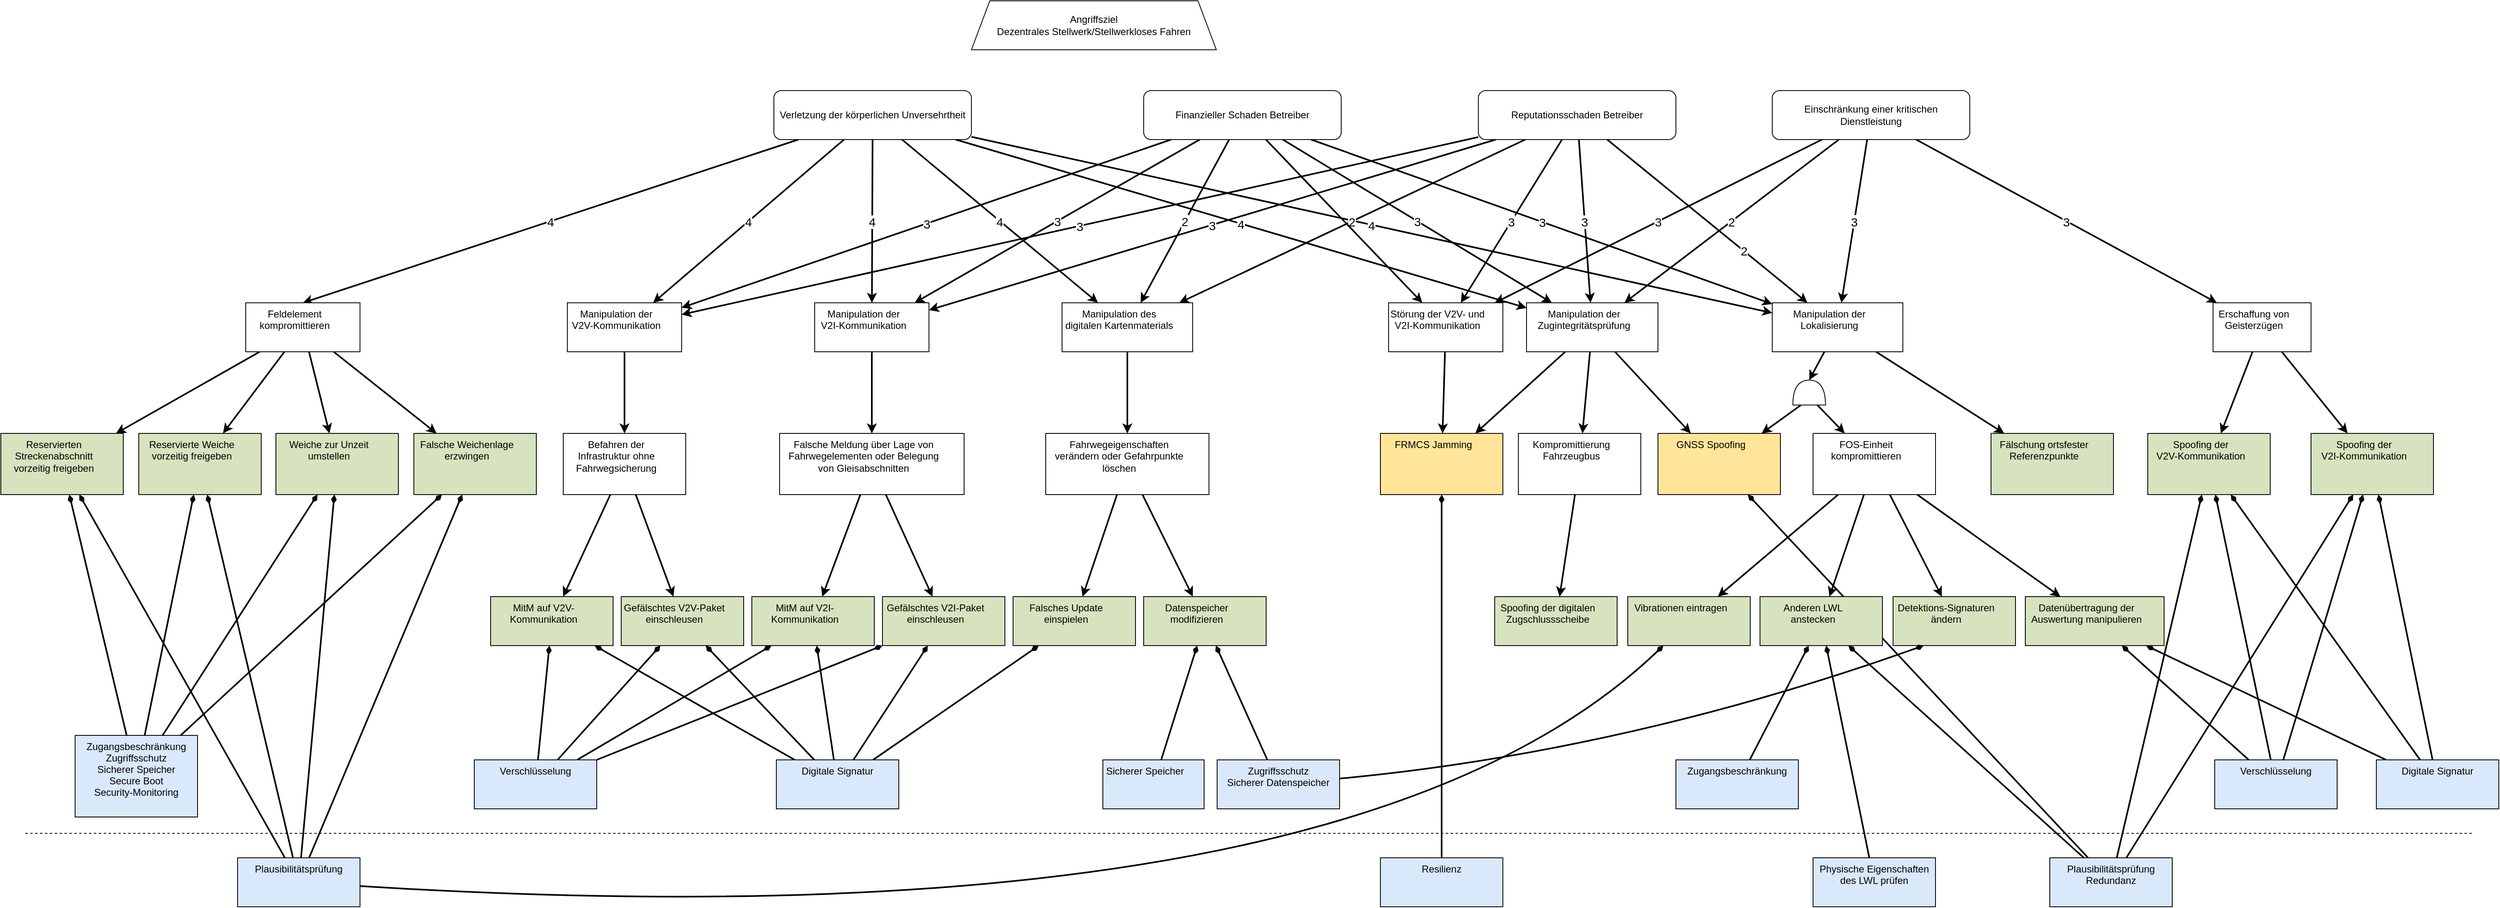 <mxfile compressed="false" version="19.0.2" type="device">
  <diagram id="bJp0U2BYxJu8FbHyDJQ4" name="Seite-1">
    <mxGraphModel dx="595" dy="977" grid="1" gridSize="10" guides="1" tooltips="1" connect="1" arrows="1" fold="1" page="1" pageScale="1" pageWidth="827" pageHeight="1169" math="0" shadow="0">
      <root>
        <object tooltip="" id="0">
          <ag_global_attributes>
            <ag_global_attribute name="Resources" value="" iconName="hammer" min="0" max="5" />
            <ag_global_attribute name="Knowledge" value="" iconName="lightbulb" min="0" max="5" />
            <ag_global_attribute name="Location" value="" iconName="map_pin_ellipse" min="0" max="1" />
            <ag_global_attribute name="Impact" value="" iconName="flame" min="0" max="5" />
          </ag_global_attributes>
          <ag_attributes />
          <ag_computed_attributes />
          <ag_aggregation_functions>
            <ag_aggregation_function name="default" id="6b1d22791hih8" default="activity_w;link" fn="function (collection) { &#xa;    var result = null; &#xa;    if (collection.childAttributes.length == 1) { &#xa;        result = collection.childAttributes[0].attributes;&#xa;        result._marking = collection.childAttributes[0].id;&#xa;    } else { &#xa;        var candidates = []; &#xa;        var worstValue = 0; &#xa;        collection.childAttributes.forEach(function(child) { &#xa;            var value = parseInt(child.computedAttribute); &#xa;            if (value &gt; worstValue) { &#xa;                worstValue = value; &#xa;                candidates = []; &#xa;                candidates.push(child); &#xa;            } else if (value == worstValue) { &#xa;                candidates.push(child); &#xa;            } &#xa;        }); &#xa;        var tiebreaker = function(candidates, name, max) { &#xa;            var min_value = max; &#xa;            candidates.forEach(function(node) { &#xa;                min_value = Math.min(min_value, node.attributes[name]); &#xa;            }); &#xa;            result = []; &#xa;            candidates.forEach(function(node) { &#xa;                if (node.attributes[name] == min_value) { &#xa;                    result.push(node); &#xa;                } &#xa;            }); &#xa;            return result; &#xa;        }; &#xa;        if (candidates.length &gt; 1) { &#xa;            candidates = tiebreaker(candidates, &quot;Resources&quot;, collection.globalAttributes[&quot;Resources&quot;].max); &#xa;            if (candidates.length &gt; 1) { &#xa;                candidates = tiebreaker(candidates, &quot;Knowledge&quot;, collection.globalAttributes[&quot;Knowledge&quot;].max); &#xa;            } &#xa;        } &#xa;        result = candidates[0].attributes;&#xa;        result._marking = candidates[0].id;&#xa;    } &#xa;    return result; &#xa;}" />
            <ag_aggregation_function name="AND" id="gf0d4f199018" default="and" fn="function (collection) { &#xa;    var result = {}; &#xa;    var ids = [];&#xa;    collection.childAttributes.forEach(function(child) { &#xa;    for (var attribute in child.attributes) { &#xa;            if (attribute in result) { &#xa;                result[attribute] += parseInt(child.attributes[attribute]); &#xa;            } else { &#xa;                result[attribute] = parseInt(child.attributes[attribute]); &#xa;            } &#xa;        }&#xa;        ids.push(child.id);&#xa;    }); &#xa;    for (var attribute in result) { &#xa;        if (attribute in collection.globalAttributes) { &#xa;            result[attribute] = Math.min(collection.globalAttributes[attribute].max, result[attribute]); &#xa;        } &#xa;    }&#xa;    result._marking = ids.join(&quot;;&quot;);&#xa;    return result; &#xa;}" />
            <ag_aggregation_function name="Security Control" id="73f575i0ghij5" default="activity_g;activity_y" fn="function (collection) { &#xa;    var result = {}; &#xa;    for (var attribute in collection.localAttributes) { &#xa;        result[attribute] = parseInt(collection.localAttributes[attribute]); &#xa;    } &#xa;    collection.childAttributes.forEach(function(child) { &#xa;        for (var attribute in child.attributes) { &#xa;            if (attribute in collection.globalAttributes) { &#xa;                if (attribute in result) { &#xa;                    result[attribute] += parseInt(child.attributes[attribute]); &#xa;                } &#xa;            } &#xa;        } &#xa;    }); &#xa;    for (var attribute in result) { &#xa;        if (attribute in collection.globalAttributes) { &#xa;            result[attribute] = Math.min(collection.globalAttributes[attribute].max, result[attribute]); &#xa;        } &#xa;    } &#xa;    return result; &#xa;}" />
            <ag_aggregation_function name="Risk" id="egf49jfgj408" default="consequence" fn="function (collection) {  &#xa;    var maxRisk = &quot;L&quot;; &#xa;    var matrix = [ &#xa;        [&quot;L&quot;, &quot;L&quot;, &quot;L&quot;, &quot;L&quot;, &quot;L&quot;], &#xa;        [&quot;L&quot;, &quot;L&quot;, &quot;M&quot;, &quot;M&quot;, &quot;M&quot;], &#xa;        [&quot;L&quot;, &quot;M&quot;, &quot;M&quot;, &quot;S&quot;, &quot;S&quot;], &#xa;        [&quot;L&quot;, &quot;M&quot;, &quot;S&quot;, &quot;V&quot;, &quot;V&quot;], &#xa;        [&quot;L&quot;, &quot;M&quot;, &quot;S&quot;, &quot;V&quot;, &quot;V&quot;], &#xa;    ];&#xa;    var updatedImpacts = [];&#xa;    var ids = [];&#xa; &#xa;    var compareRisk = function(risk1, risk2) { &#xa;        /*&#xa;        * Returns:&#xa;        *  - Null: if one of the parameters is not a character representing a risk&#xa;        *  - Negativ integer: if risk1 &lt; risk2&#xa;        *  - Zero: if risks are equal&#xa;        *  - Positive integer: if risk1 &gt; risk2&#xa;        */&#xa;        var values = [&quot;L&quot;, &quot;M&quot;, &quot;S&quot;, &quot;V&quot;]; &#xa;        var index_risk1 = values.indexOf(risk1); &#xa;        var index_risk2 = values.indexOf(risk2); &#xa; &#xa;        if (index_risk1 == -1 || index_risk2 == -1) { &#xa;            return null; &#xa;        } &#xa;        return index_risk1 - index_risk2; &#xa; &#xa;    } &#xa;     &#xa;    collection.childAttributes.forEach(function(child) {  &#xa;        var impact = 1;  &#xa;        if (child.edgeWeight !== null) {  &#xa;            impact = parseInt(child.edgeWeight);  &#xa;        }&#xa;        var _impact = parseInt(child.attributes._impact) || 0;&#xa;        impact = Math.max(impact - _impact, 1);&#xa;        updatedImpacts.push(child.id + &#39;:&#39; + impact);&#xa;        var af = parseInt(child.computedAttribute) || parseInt(child.attributes._af);&#xa;        risk = matrix[af - 1][impact - 1];&#xa;        result = compareRisk(risk, maxRisk);&#xa;        if (result &gt; 0) { &#xa;            maxRisk = risk;&#xa;            ids = [child.id];&#xa;        } else if (result == 0){&#xa;            ids.push(child.id);&#xa;        }&#xa;    });  &#xa;  &#xa;    var result = {&#39;_risk&#39;: maxRisk, &quot;_marking&quot;: ids.join(&quot;;&quot;)};&#xa;    if (updatedImpacts.length &gt; 0) {&#xa;        result._weight = updatedImpacts.join(&#39;;&#39;);&#xa;    }&#xa;    return result;&#xa;}" />
            <ag_aggregation_function name="Impact" id="397423adceb0f" default="" fn="function(collection) {&#xa;    var impact = 0;&#xa;    var result = {}&#xa;    &#xa;    collection.childAttributes.forEach(function(child) {&#xa;        if (&quot;Impact&quot; in child.attributes) {&#xa;            impact += parseInt(child.attributes[&quot;Impact&quot;]);&#xa;        } else if (&quot;Resources&quot; in child.attributes &amp;&amp; &quot;Knowledge&quot; in child.attributes &amp;&amp; &quot;Location&quot; in child.attributes) {&#xa;            result._af = child.computedAttribute&#xa;            result._marking = child.id;&#xa;        }&#xa;    });&#xa;    result._impact = Math.min(impact, collection.globalAttributes[&quot;Impact&quot;].max);&#xa;    &#xa;    return result;&#xa;}" />
          </ag_aggregation_functions>
          <ag_computed_attributes_functions>
            <ag_computed_attributes_function name="default" id="dbg60ff69g9a" default="activity_w;activity_g;activity_y" fn="function (collection) { &#xa;    var colorMatrix = {&#xa;        5: {&quot;fillColor&quot;: &quot;#cc0000&quot;, &quot;fontColor&quot;: &quot;#ffffff&quot;},&#xa;        4: {&quot;fillColor&quot;: &quot;#ff4000&quot;, &quot;fontColor&quot;: &quot;#ffffff&quot;},&#xa;        3: {&quot;fillColor&quot;: &quot;#ffdd00&quot;, &quot;fontColor&quot;: &quot;#000000&quot;},&#xa;        2: {&quot;fillColor&quot;: &quot;#d4ff00&quot;, &quot;fontColor&quot;: &quot;#000000&quot;},&#xa;        1: {&quot;fillColor&quot;: &quot;#40ff00&quot;, &quot;fontColor&quot;: &quot;#000000&quot;}&#xa;    }&#xa;    var matrix = [ &#xa;        [5, 5, 4, 3, 2], &#xa;        [5, 4, 4, 3, 2], &#xa;        [5, 4, 4, 3, 2], &#xa;        [4, 3, 3, 2, 1], &#xa;        [3, 2, 2, 1, 1], &#xa;    ];&#xa;    var result = {};&#xa;    &#xa;    if (&quot;Knowledge&quot; in collection.cellAttributes &amp;&amp; &quot;Resources&quot; in collection.cellAttributes) {&#xa;        var knowledgeIndex = parseInt(collection.cellAttributes[&quot;Knowledge&quot;]) - 1; &#xa;        var resourcesIndex = parseInt(collection.cellAttributes[&quot;Resources&quot;]) - 1;&#xa;        &#xa;        var value = Math.min(5, &#xa;            Math.max(collection.globalAttributes[&quot;Location&quot;].max, &#xa;                Math.max( matrix[knowledgeIndex][resourcesIndex] - parseInt(collection.cellAttributes[&quot;Location&quot;])) &#xa;            ));&#xa;        result = colorMatrix[value] || result;&#xa;        result[&quot;value&quot;] = value;&#xa;    }&#xa;    &#xa;    return result;&#xa;}" />
            <ag_computed_attributes_function name="Risk" id="6c831697g9i0a" default="" fn="function(collection){&#xa;    var riskMatrix = {&#xa;        &quot;V&quot;: {&quot;fillColor&quot;: &quot;#cc0000&quot;, &quot;fontColor&quot;: &quot;#ffffff&quot;},&#xa;        &quot;S&quot;: {&quot;fillColor&quot;: &quot;#ff4000&quot;, &quot;fontColor&quot;: &quot;#ffffff&quot;},&#xa;        &quot;M&quot;: {&quot;fillColor&quot;: &quot;#ffdd00&quot;, &quot;fontColor&quot;: &quot;#000000&quot;},&#xa;        &quot;L&quot;: {&quot;fillColor&quot;: &quot;#40ff00&quot;, &quot;fontColor&quot;: &quot;#000000&quot;},&#xa;    };&#xa;    var result = {};&#xa;    &#xa;    if (&quot;_risk&quot; in collection.cellAttributes) {&#xa;        var risk = collection.cellAttributes[&quot;_risk&quot;];&#xa;        result = riskMatrix[risk] || result;&#xa;        result[&quot;value&quot;] = risk;&#xa;    }&#xa;    &#xa;    return result; &#xa;}" />
          </ag_computed_attributes_functions>
          <mxCell />
        </object>
        <object id="1">
          <ag_attributes />
          <ag_computed_attributes />
          <mxCell parent="0" />
        </object>
        <object label="4" id="HO09paWQtQ8aA_VJCihO-2">
          <ag_attributes />
          <ag_computed_attributes />
          <mxCell style="rounded=0;orthogonalLoop=1;jettySize=auto;strokeWidth=2;fontSize=15;strokeColor=#000000;" parent="1" source="fspGmHOXtjN8gbxVSLJ7-2" target="HO09paWQtQ8aA_VJCihO-1" edge="1">
            <mxGeometry relative="1" as="geometry" />
          </mxCell>
        </object>
        <object label="4" id="eo-EwUSCdZ1exYj2hIaM-5">
          <ag_attributes />
          <ag_computed_attributes />
          <mxCell style="rounded=0;orthogonalLoop=1;jettySize=auto;strokeWidth=2;fontSize=15;strokeColor=#000000;" parent="1" source="fspGmHOXtjN8gbxVSLJ7-2" target="HO09paWQtQ8aA_VJCihO-5" edge="1">
            <mxGeometry relative="1" as="geometry" />
          </mxCell>
        </object>
        <object label="4" id="eo-EwUSCdZ1exYj2hIaM-6">
          <ag_attributes />
          <ag_computed_attributes />
          <mxCell style="rounded=0;orthogonalLoop=1;jettySize=auto;entryX=0.5;entryY=0;entryDx=0;entryDy=0;strokeWidth=2;fontSize=15;strokeColor=#000000;" parent="1" source="fspGmHOXtjN8gbxVSLJ7-2" target="wuFwHVqsx3Kr4lyMLA3o-2" edge="1">
            <mxGeometry relative="1" as="geometry">
              <mxPoint x="1810" y="320" as="targetPoint" />
            </mxGeometry>
          </mxCell>
        </object>
        <object label="4" id="eo-EwUSCdZ1exYj2hIaM-7">
          <ag_attributes />
          <ag_computed_attributes />
          <mxCell style="rounded=0;orthogonalLoop=1;jettySize=auto;strokeWidth=2;fontSize=15;strokeColor=#000000;" parent="1" source="fspGmHOXtjN8gbxVSLJ7-2" target="HO09paWQtQ8aA_VJCihO-3" edge="1">
            <mxGeometry relative="1" as="geometry" />
          </mxCell>
        </object>
        <object label="4" id="eo-EwUSCdZ1exYj2hIaM-16">
          <ag_attributes />
          <ag_computed_attributes />
          <mxCell style="edgeStyle=none;rounded=0;orthogonalLoop=1;jettySize=auto;strokeWidth=2;fontSize=15;strokeColor=#000000;" parent="1" source="fspGmHOXtjN8gbxVSLJ7-2" target="eo-EwUSCdZ1exYj2hIaM-15" edge="1">
            <mxGeometry relative="1" as="geometry" />
          </mxCell>
        </object>
        <object label="4" id="eo-EwUSCdZ1exYj2hIaM-18">
          <ag_attributes />
          <ag_computed_attributes />
          <mxCell style="edgeStyle=none;rounded=0;orthogonalLoop=1;jettySize=auto;strokeWidth=2;fontSize=15;strokeColor=#000000;" parent="1" source="fspGmHOXtjN8gbxVSLJ7-2" target="eo-EwUSCdZ1exYj2hIaM-17" edge="1">
            <mxGeometry relative="1" as="geometry" />
          </mxCell>
        </object>
        <object label="Verletzung der körperlichen Unversehrtheit" id="fspGmHOXtjN8gbxVSLJ7-2">
          <ag_attributes _risk="L" _marking="HO09paWQtQ8aA_VJCihO-1;HO09paWQtQ8aA_VJCihO-5;wuFwHVqsx3Kr4lyMLA3o-2;HO09paWQtQ8aA_VJCihO-3;eo-EwUSCdZ1exYj2hIaM-15;eo-EwUSCdZ1exYj2hIaM-17" _weight="HO09paWQtQ8aA_VJCihO-1:4;HO09paWQtQ8aA_VJCihO-5:4;wuFwHVqsx3Kr4lyMLA3o-2:4;HO09paWQtQ8aA_VJCihO-3:4;eo-EwUSCdZ1exYj2hIaM-15:4;eo-EwUSCdZ1exYj2hIaM-17:4" />
          <ag_computed_attributes fillColor="#40ff00" fontColor="#000000" value="L" />
          <ag_computed_attributes_function_reference ag_computed_attributes_function_reference="6c831697g9i0a" />
          <ag_aggregation_function_reference ag_aggregation_function_reference="egf49jfgj408" />
          <mxCell style="rounded=1;whiteSpace=wrap;shape=attackgraphs.node;" parent="1" vertex="1">
            <mxGeometry x="1947" y="140" width="242" height="60" as="geometry" />
          </mxCell>
        </object>
        <object label="3" id="eo-EwUSCdZ1exYj2hIaM-4">
          <ag_attributes />
          <ag_computed_attributes />
          <mxCell style="rounded=0;orthogonalLoop=1;jettySize=auto;strokeWidth=2;fontSize=15;strokeColor=#000000;" parent="1" source="fspGmHOXtjN8gbxVSLJ7-3" target="HO09paWQtQ8aA_VJCihO-6" edge="1">
            <mxGeometry relative="1" as="geometry" />
          </mxCell>
        </object>
        <object label="3" id="eo-EwUSCdZ1exYj2hIaM-19">
          <ag_attributes />
          <ag_computed_attributes />
          <mxCell style="edgeStyle=none;rounded=0;orthogonalLoop=1;jettySize=auto;strokeWidth=2;fontSize=15;strokeColor=#000000;" parent="1" source="fspGmHOXtjN8gbxVSLJ7-3" target="HO09paWQtQ8aA_VJCihO-5" edge="1">
            <mxGeometry relative="1" as="geometry" />
          </mxCell>
        </object>
        <object label="3" id="eo-EwUSCdZ1exYj2hIaM-21">
          <ag_attributes />
          <ag_computed_attributes />
          <mxCell style="edgeStyle=none;rounded=0;orthogonalLoop=1;jettySize=auto;strokeWidth=2;fontSize=15;strokeColor=#000000;" parent="1" source="fspGmHOXtjN8gbxVSLJ7-3" target="eo-EwUSCdZ1exYj2hIaM-17" edge="1">
            <mxGeometry relative="1" as="geometry" />
          </mxCell>
        </object>
        <object label="2" id="eo-EwUSCdZ1exYj2hIaM-23">
          <ag_attributes />
          <ag_computed_attributes />
          <mxCell style="edgeStyle=none;rounded=0;orthogonalLoop=1;jettySize=auto;strokeWidth=2;fontSize=15;strokeColor=#000000;" parent="1" source="fspGmHOXtjN8gbxVSLJ7-3" target="eo-EwUSCdZ1exYj2hIaM-15" edge="1">
            <mxGeometry relative="1" as="geometry" />
          </mxCell>
        </object>
        <object label="3" id="plyIKMAmDw_uasNs-4-3-30">
          <ag_attributes />
          <ag_computed_attributes />
          <mxCell style="edgeStyle=none;rounded=0;orthogonalLoop=1;jettySize=auto;strokeWidth=2;fontSize=15;strokeColor=#000000;" parent="1" source="fspGmHOXtjN8gbxVSLJ7-3" target="HO09paWQtQ8aA_VJCihO-1" edge="1">
            <mxGeometry relative="1" as="geometry" />
          </mxCell>
        </object>
        <object id="plyIKMAmDw_uasNs-4-3-31">
          <ag_attributes />
          <ag_computed_attributes />
          <mxCell style="edgeStyle=none;rounded=0;orthogonalLoop=1;jettySize=auto;strokeWidth=2;fontSize=15;strokeColor=#000000;" parent="1" source="fspGmHOXtjN8gbxVSLJ7-3" target="HO09paWQtQ8aA_VJCihO-3" edge="1">
            <mxGeometry relative="1" as="geometry" />
          </mxCell>
        </object>
        <object label="2" id="I_t2c8aG_AG6cYA6QWFG-1">
          <ag_attributes />
          <ag_computed_attributes />
          <mxCell style="edgeLabel;html=1;align=center;verticalAlign=middle;resizable=0;points=[];fontSize=15;" parent="plyIKMAmDw_uasNs-4-3-31" vertex="1" connectable="0">
            <mxGeometry x="0.363" relative="1" as="geometry">
              <mxPoint as="offset" />
            </mxGeometry>
          </mxCell>
        </object>
        <object label="Reputationsschaden Betreiber" id="fspGmHOXtjN8gbxVSLJ7-3">
          <ag_attributes _risk="L" _marking="HO09paWQtQ8aA_VJCihO-6;HO09paWQtQ8aA_VJCihO-5;eo-EwUSCdZ1exYj2hIaM-17;eo-EwUSCdZ1exYj2hIaM-15;HO09paWQtQ8aA_VJCihO-1" _weight="HO09paWQtQ8aA_VJCihO-6:3;HO09paWQtQ8aA_VJCihO-5:3;eo-EwUSCdZ1exYj2hIaM-17:3;eo-EwUSCdZ1exYj2hIaM-15:2;HO09paWQtQ8aA_VJCihO-1:3;HO09paWQtQ8aA_VJCihO-3:NaN" />
          <ag_computed_attributes fillColor="#40ff00" fontColor="#000000" value="L" />
          <ag_computed_attributes_function_reference ag_computed_attributes_function_reference="6c831697g9i0a" />
          <ag_aggregation_function_reference ag_aggregation_function_reference="egf49jfgj408" />
          <mxCell style="rounded=1;whiteSpace=wrap;shape=attackgraphs.node;" parent="1" vertex="1">
            <mxGeometry x="2810" y="140" width="242" height="60" as="geometry" />
          </mxCell>
        </object>
        <object label="3" id="eo-EwUSCdZ1exYj2hIaM-3">
          <ag_attributes />
          <ag_computed_attributes />
          <mxCell style="rounded=0;orthogonalLoop=1;jettySize=auto;strokeWidth=2;fontSize=15;strokeColor=#000000;" parent="1" source="fspGmHOXtjN8gbxVSLJ7-4" target="HO09paWQtQ8aA_VJCihO-6" edge="1">
            <mxGeometry relative="1" as="geometry" />
          </mxCell>
        </object>
        <object label="3" id="eo-EwUSCdZ1exYj2hIaM-8">
          <ag_attributes />
          <ag_computed_attributes />
          <mxCell style="rounded=0;orthogonalLoop=1;jettySize=auto;strokeWidth=2;fontSize=15;strokeColor=#000000;" parent="1" source="fspGmHOXtjN8gbxVSLJ7-4" target="HO09paWQtQ8aA_VJCihO-3" edge="1">
            <mxGeometry relative="1" as="geometry" />
          </mxCell>
        </object>
        <object label="2" id="plyIKMAmDw_uasNs-4-3-29">
          <ag_attributes />
          <ag_computed_attributes />
          <mxCell style="edgeStyle=none;rounded=0;orthogonalLoop=1;jettySize=auto;strokeWidth=2;fontSize=15;strokeColor=#000000;" parent="1" source="fspGmHOXtjN8gbxVSLJ7-4" target="HO09paWQtQ8aA_VJCihO-1" edge="1">
            <mxGeometry relative="1" as="geometry" />
          </mxCell>
        </object>
        <object label="3" id="Dt1DZInUWchX5-2LLVrT-2">
          <ag_attributes />
          <ag_computed_attributes />
          <mxCell style="rounded=0;orthogonalLoop=1;jettySize=auto;strokeWidth=2;fontSize=15;strokeColor=#000000;" parent="1" source="fspGmHOXtjN8gbxVSLJ7-4" target="Dt1DZInUWchX5-2LLVrT-1" edge="1">
            <mxGeometry relative="1" as="geometry" />
          </mxCell>
        </object>
        <object label="Einschränkung einer kritischen Dienstleistung" id="fspGmHOXtjN8gbxVSLJ7-4">
          <ag_attributes _risk="L" _marking="HO09paWQtQ8aA_VJCihO-6;HO09paWQtQ8aA_VJCihO-3;HO09paWQtQ8aA_VJCihO-1;Dt1DZInUWchX5-2LLVrT-1" _weight="HO09paWQtQ8aA_VJCihO-6:3;HO09paWQtQ8aA_VJCihO-3:3;HO09paWQtQ8aA_VJCihO-1:2;Dt1DZInUWchX5-2LLVrT-1:3" />
          <ag_computed_attributes fillColor="#40ff00" fontColor="#000000" value="L" />
          <ag_computed_attributes_function_reference ag_computed_attributes_function_reference="6c831697g9i0a" />
          <ag_aggregation_function_reference ag_aggregation_function_reference="egf49jfgj408" />
          <mxCell style="rounded=1;whiteSpace=wrap;shape=attackgraphs.node;" parent="1" vertex="1">
            <mxGeometry x="3170" y="140" width="242" height="60" as="geometry" />
          </mxCell>
        </object>
        <object id="1Eub8yADe1-0UL1Ypj2I-1">
          <ag_attributes />
          <ag_computed_attributes />
          <mxCell style="rounded=0;orthogonalLoop=1;jettySize=auto;strokeWidth=2;strokeColor=#000000;" parent="1" source="HO09paWQtQ8aA_VJCihO-1" target="eo-EwUSCdZ1exYj2hIaM-11" edge="1">
            <mxGeometry relative="1" as="geometry" />
          </mxCell>
        </object>
        <object id="1Eub8yADe1-0UL1Ypj2I-2">
          <ag_attributes />
          <ag_computed_attributes />
          <mxCell style="edgeStyle=none;rounded=0;orthogonalLoop=1;jettySize=auto;strokeWidth=2;strokeColor=#000000;" parent="1" source="HO09paWQtQ8aA_VJCihO-1" target="eo-EwUSCdZ1exYj2hIaM-13" edge="1">
            <mxGeometry relative="1" as="geometry" />
          </mxCell>
        </object>
        <object label="Manipulation der Zugintegritätsprüfung" Resources="" Knowledge="" Location="" id="HO09paWQtQ8aA_VJCihO-1">
          <ag_attributes label="NaN" Resources="4" Knowledge="4" Location="1" _marking="beV7eknHXk7o7M9lF_l--1" />
          <ag_computed_attributes fillColor="#40ff00" fontColor="#000000" value="1" />
          <ag_computed_attributes_function_reference ag_computed_attributes_function_reference="dbg60ff69g9a" />
          <ag_aggregation_function_reference ag_aggregation_function_reference="6b1d22791hih8" />
          <mxCell style="rounded=0;whiteSpace=wrap;shape=attackgraphs.node;verticalAlign=top;spacingRight=20;" parent="1" vertex="1">
            <mxGeometry x="2869" y="400" width="161" height="60" as="geometry" />
          </mxCell>
        </object>
        <object id="eo-EwUSCdZ1exYj2hIaM-2">
          <ag_attributes />
          <ag_computed_attributes />
          <mxCell style="rounded=0;orthogonalLoop=1;jettySize=auto;strokeWidth=2;strokeColor=#000000;" parent="1" source="HO09paWQtQ8aA_VJCihO-3" target="eo-EwUSCdZ1exYj2hIaM-1" edge="1">
            <mxGeometry relative="1" as="geometry">
              <mxPoint x="3520" y="460" as="sourcePoint" />
            </mxGeometry>
          </mxCell>
        </object>
        <object id="eo-EwUSCdZ1exYj2hIaM-12">
          <ag_attributes />
          <ag_computed_attributes />
          <mxCell style="edgeStyle=none;rounded=0;orthogonalLoop=1;jettySize=auto;exitX=0;exitY=0.25;exitDx=0;exitDy=0;exitPerimeter=0;strokeWidth=2;strokeColor=#000000;" parent="1" source="CK-zvY0Y53uaMbwdMFfM-12" target="eo-EwUSCdZ1exYj2hIaM-11" edge="1">
            <mxGeometry relative="1" as="geometry" />
          </mxCell>
        </object>
        <object id="MnZq775cGOOVB-bRokLV-6">
          <ag_attributes />
          <ag_computed_attributes />
          <mxCell style="edgeStyle=none;rounded=0;orthogonalLoop=1;jettySize=auto;html=1;entryX=1;entryY=0.5;entryDx=0;entryDy=0;entryPerimeter=0;strokeWidth=2;strokeColor=#000000;" parent="1" source="HO09paWQtQ8aA_VJCihO-3" target="CK-zvY0Y53uaMbwdMFfM-12" edge="1">
            <mxGeometry relative="1" as="geometry">
              <mxPoint x="3220" y="500" as="sourcePoint" />
            </mxGeometry>
          </mxCell>
        </object>
        <object label="Manipulation der Lokalisierung" Resources="" Knowledge="" Location="" id="HO09paWQtQ8aA_VJCihO-3">
          <ag_attributes label="NaN" Resources="4" Knowledge="4" Location="1" _marking="eo-EwUSCdZ1exYj2hIaM-1" />
          <ag_computed_attributes fillColor="#40ff00" fontColor="#000000" value="1" />
          <ag_computed_attributes_function_reference ag_computed_attributes_function_reference="dbg60ff69g9a" />
          <ag_aggregation_function_reference ag_aggregation_function_reference="6b1d22791hih8" />
          <mxCell style="rounded=0;whiteSpace=wrap;shape=attackgraphs.node;verticalAlign=top;spacingRight=20;" parent="1" vertex="1">
            <mxGeometry x="3170" y="400" width="160" height="60" as="geometry" />
          </mxCell>
        </object>
        <object label="" id="1Eub8yADe1-0UL1Ypj2I-6">
          <ag_attributes />
          <ag_computed_attributes />
          <mxCell style="edgeStyle=none;rounded=0;orthogonalLoop=1;jettySize=auto;strokeWidth=2;strokeColor=#000000;" parent="1" source="HO09paWQtQ8aA_VJCihO-5" target="1Eub8yADe1-0UL1Ypj2I-5" edge="1">
            <mxGeometry relative="1" as="geometry" />
          </mxCell>
        </object>
        <object label="Manipulation der&#xa;V2V-Kommunikation" Resources="" Knowledge="" Location="" id="HO09paWQtQ8aA_VJCihO-5">
          <ag_attributes label="NaN" Resources="5" Knowledge="5" Location="1" _marking="1Eub8yADe1-0UL1Ypj2I-5" />
          <ag_computed_attributes fillColor="#40ff00" fontColor="#000000" value="1" />
          <ag_computed_attributes_function_reference ag_computed_attributes_function_reference="dbg60ff69g9a" />
          <ag_aggregation_function_reference ag_aggregation_function_reference="6b1d22791hih8" />
          <mxCell style="rounded=0;whiteSpace=wrap;shape=attackgraphs.node;verticalAlign=top;spacingRight=20;" parent="1" vertex="1">
            <mxGeometry x="1694" y="400" width="140" height="60" as="geometry" />
          </mxCell>
        </object>
        <object id="eo-EwUSCdZ1exYj2hIaM-14">
          <ag_attributes />
          <ag_computed_attributes />
          <mxCell style="edgeStyle=none;rounded=0;orthogonalLoop=1;jettySize=auto;strokeWidth=2;strokeColor=#000000;" parent="1" source="HO09paWQtQ8aA_VJCihO-6" target="eo-EwUSCdZ1exYj2hIaM-13" edge="1">
            <mxGeometry relative="1" as="geometry" />
          </mxCell>
        </object>
        <object label="Störung der V2V- und V2I-Kommunikation" Resources="" Knowledge="" Location="" id="HO09paWQtQ8aA_VJCihO-6">
          <ag_attributes label="NaN" Resources="4" Knowledge="5" Location="1" _marking="eo-EwUSCdZ1exYj2hIaM-13" />
          <ag_computed_attributes fillColor="#40ff00" fontColor="#000000" value="1" />
          <ag_computed_attributes_function_reference ag_computed_attributes_function_reference="dbg60ff69g9a" />
          <ag_aggregation_function_reference ag_aggregation_function_reference="6b1d22791hih8" />
          <mxCell style="rounded=0;whiteSpace=wrap;shape=attackgraphs.node;verticalAlign=top;spacingRight=20;" parent="1" vertex="1">
            <mxGeometry x="2700" y="400" width="140" height="60" as="geometry" />
          </mxCell>
        </object>
        <object label="Fälschung ortsfester Referenzpunkte" Resources="4" Knowledge="4" Location="1" id="eo-EwUSCdZ1exYj2hIaM-1">
          <ag_attributes label="NaN" Resources="4" Knowledge="4" Location="1" />
          <ag_computed_attributes fillColor="#40ff00" fontColor="#000000" value="1" />
          <ag_computed_attributes_function_reference ag_computed_attributes_function_reference="dbg60ff69g9a" />
          <ag_aggregation_function_reference ag_aggregation_function_reference="73f575i0ghij5" />
          <mxCell style="rounded=0;whiteSpace=wrap;fillColor=#D7E3BF;shape=attackgraphs.node;verticalAlign=top;spacingRight=20;" parent="1" vertex="1">
            <mxGeometry x="3438" y="560" width="150" height="75" as="geometry" />
          </mxCell>
        </object>
        <object id="hi5dGj4ao-bZcze_6LL2-26">
          <ag_attributes />
          <ag_computed_attributes />
          <mxCell style="edgeStyle=none;rounded=0;orthogonalLoop=1;jettySize=auto;html=1;strokeWidth=2;startArrow=diamondThin;startFill=1;endArrow=none;endFill=0;strokeColor=#000000;" parent="1" source="eo-EwUSCdZ1exYj2hIaM-11" target="hi5dGj4ao-bZcze_6LL2-25" edge="1">
            <mxGeometry relative="1" as="geometry" />
          </mxCell>
        </object>
        <object label="GNSS Spoofing" Resources="3" Knowledge="3" Location="1" id="eo-EwUSCdZ1exYj2hIaM-11">
          <ag_attributes label="NaN" Resources="5" Knowledge="5" Location="1" />
          <ag_computed_attributes fillColor="#40ff00" fontColor="#000000" value="1" />
          <ag_computed_attributes_function_reference ag_computed_attributes_function_reference="dbg60ff69g9a" />
          <ag_aggregation_function_reference ag_aggregation_function_reference="73f575i0ghij5" />
          <mxCell style="rounded=0;whiteSpace=wrap;fillColor=#FEE599;shape=attackgraphs.node;verticalAlign=top;spacingRight=20;" parent="1" vertex="1">
            <mxGeometry x="3030" y="560" width="150" height="75" as="geometry" />
          </mxCell>
        </object>
        <object id="hi5dGj4ao-bZcze_6LL2-24">
          <ag_attributes />
          <ag_computed_attributes />
          <mxCell style="edgeStyle=none;rounded=0;orthogonalLoop=1;jettySize=auto;html=1;strokeWidth=2;startArrow=diamondThin;startFill=1;endArrow=none;endFill=0;strokeColor=#000000;" parent="1" source="eo-EwUSCdZ1exYj2hIaM-13" target="hi5dGj4ao-bZcze_6LL2-23" edge="1">
            <mxGeometry relative="1" as="geometry" />
          </mxCell>
        </object>
        <object label="FRMCS Jamming" Resources="2" Knowledge="2" Location="1" id="eo-EwUSCdZ1exYj2hIaM-13">
          <ag_attributes label="NaN" Resources="4" Knowledge="5" Location="1" />
          <ag_computed_attributes fillColor="#40ff00" fontColor="#000000" value="1" />
          <ag_computed_attributes_function_reference ag_computed_attributes_function_reference="dbg60ff69g9a" />
          <ag_aggregation_function_reference ag_aggregation_function_reference="73f575i0ghij5" />
          <mxCell style="rounded=0;whiteSpace=wrap;fillColor=#FEE599;shape=attackgraphs.node;verticalAlign=top;spacingRight=20;" parent="1" vertex="1">
            <mxGeometry x="2690" y="560" width="150" height="75" as="geometry" />
          </mxCell>
        </object>
        <object id="1Eub8yADe1-0UL1Ypj2I-14">
          <ag_attributes />
          <ag_computed_attributes />
          <mxCell style="edgeStyle=none;rounded=0;orthogonalLoop=1;jettySize=auto;exitX=0.5;exitY=1;exitDx=0;exitDy=0;entryX=0.5;entryY=0;entryDx=0;entryDy=0;strokeWidth=2;strokeColor=#000000;" parent="1" source="eo-EwUSCdZ1exYj2hIaM-15" target="1Eub8yADe1-0UL1Ypj2I-13" edge="1">
            <mxGeometry relative="1" as="geometry">
              <mxPoint x="2450" y="540" as="sourcePoint" />
            </mxGeometry>
          </mxCell>
        </object>
        <object label="Manipulation des digitalen Kartenmaterials" Resources="" Knowledge="" Location="" id="eo-EwUSCdZ1exYj2hIaM-15">
          <ag_attributes label="NaN" Resources="5" Knowledge="5" Location="1" _marking="1Eub8yADe1-0UL1Ypj2I-13" />
          <ag_computed_attributes fillColor="#40ff00" fontColor="#000000" value="1" />
          <ag_computed_attributes_function_reference ag_computed_attributes_function_reference="dbg60ff69g9a" />
          <ag_aggregation_function_reference ag_aggregation_function_reference="6b1d22791hih8" />
          <mxCell style="rounded=0;whiteSpace=wrap;shape=attackgraphs.node;verticalAlign=top;spacingRight=20;" parent="1" vertex="1">
            <mxGeometry x="2300" y="400" width="160" height="60" as="geometry" />
          </mxCell>
        </object>
        <object id="1Eub8yADe1-0UL1Ypj2I-10">
          <ag_attributes />
          <ag_computed_attributes />
          <mxCell style="edgeStyle=none;rounded=0;orthogonalLoop=1;jettySize=auto;entryX=0.5;entryY=0;entryDx=0;entryDy=0;strokeWidth=2;strokeColor=#000000;" parent="1" source="eo-EwUSCdZ1exYj2hIaM-17" target="1Eub8yADe1-0UL1Ypj2I-9" edge="1">
            <mxGeometry relative="1" as="geometry">
              <mxPoint x="2080" y="610" as="targetPoint" />
            </mxGeometry>
          </mxCell>
        </object>
        <object label="Manipulation der&#xa;V2I-Kommunikation" Resources="" Knowledge="" Location="" id="eo-EwUSCdZ1exYj2hIaM-17">
          <ag_attributes label="NaN" Resources="5" Knowledge="5" Location="1" _marking="1Eub8yADe1-0UL1Ypj2I-9" />
          <ag_computed_attributes fillColor="#40ff00" fontColor="#000000" value="1" />
          <ag_computed_attributes_function_reference ag_computed_attributes_function_reference="dbg60ff69g9a" />
          <ag_aggregation_function_reference ag_aggregation_function_reference="6b1d22791hih8" />
          <mxCell style="rounded=0;whiteSpace=wrap;shape=attackgraphs.node;verticalAlign=top;spacingRight=20;" parent="1" vertex="1">
            <mxGeometry x="1997" y="400" width="140" height="60" as="geometry" />
          </mxCell>
        </object>
        <object label="" id="plyIKMAmDw_uasNs-4-3-2">
          <ag_attributes />
          <ag_computed_attributes />
          <mxCell style="edgeStyle=none;rounded=0;orthogonalLoop=1;jettySize=auto;strokeWidth=2;strokeColor=#000000;" parent="1" source="wuFwHVqsx3Kr4lyMLA3o-2" target="plyIKMAmDw_uasNs-4-3-1" edge="1">
            <mxGeometry relative="1" as="geometry" />
          </mxCell>
        </object>
        <object id="plyIKMAmDw_uasNs-4-3-3">
          <ag_attributes />
          <ag_computed_attributes />
          <mxCell style="edgeStyle=none;rounded=0;orthogonalLoop=1;jettySize=auto;strokeWidth=2;strokeColor=#000000;" parent="1" source="wuFwHVqsx3Kr4lyMLA3o-2" target="plyIKMAmDw_uasNs-4-3-4" edge="1">
            <mxGeometry relative="1" as="geometry">
              <mxPoint x="1530" y="540" as="targetPoint" />
            </mxGeometry>
          </mxCell>
        </object>
        <object id="ptvyqzhh6_QlkKdHmj06-2">
          <ag_attributes />
          <ag_computed_attributes />
          <mxCell style="rounded=0;orthogonalLoop=1;jettySize=auto;html=1;strokeWidth=2;strokeColor=#000000;" parent="1" source="wuFwHVqsx3Kr4lyMLA3o-2" target="ptvyqzhh6_QlkKdHmj06-1" edge="1">
            <mxGeometry relative="1" as="geometry" />
          </mxCell>
        </object>
        <object id="ptvyqzhh6_QlkKdHmj06-4">
          <ag_attributes />
          <ag_computed_attributes />
          <mxCell style="edgeStyle=none;rounded=0;orthogonalLoop=1;jettySize=auto;html=1;strokeWidth=2;strokeColor=#000000;" parent="1" source="wuFwHVqsx3Kr4lyMLA3o-2" target="ptvyqzhh6_QlkKdHmj06-3" edge="1">
            <mxGeometry relative="1" as="geometry" />
          </mxCell>
        </object>
        <object label="Feldelement kompromittieren" Resources="" Knowledge="" Location="" id="wuFwHVqsx3Kr4lyMLA3o-2">
          <ag_attributes label="NaN" Resources="5" Knowledge="5" Location="1" _marking="plyIKMAmDw_uasNs-4-3-1" />
          <ag_computed_attributes fillColor="#40ff00" fontColor="#000000" value="1" />
          <ag_computed_attributes_function_reference ag_computed_attributes_function_reference="dbg60ff69g9a" />
          <ag_aggregation_function_reference ag_aggregation_function_reference="6b1d22791hih8" />
          <mxCell style="rounded=0;whiteSpace=wrap;strokeColor=#000000;shape=attackgraphs.node;verticalAlign=top;spacingRight=20;" parent="1" vertex="1">
            <mxGeometry x="1300" y="400" width="140" height="60" as="geometry" />
          </mxCell>
        </object>
        <object label="" id="plyIKMAmDw_uasNs-4-3-10">
          <ag_attributes />
          <ag_computed_attributes />
          <mxCell style="edgeStyle=none;rounded=0;orthogonalLoop=1;jettySize=auto;exitX=0;exitY=0.75;exitDx=0;exitDy=0;exitPerimeter=0;strokeWidth=2;strokeColor=#000000;" parent="1" source="CK-zvY0Y53uaMbwdMFfM-12" target="plyIKMAmDw_uasNs-4-3-9" edge="1">
            <mxGeometry relative="1" as="geometry" />
          </mxCell>
        </object>
        <object label="" id="plyIKMAmDw_uasNs-4-3-18">
          <ag_attributes />
          <ag_computed_attributes />
          <mxCell style="edgeStyle=none;rounded=0;orthogonalLoop=1;jettySize=auto;strokeWidth=2;strokeColor=#000000;" parent="1" source="1Eub8yADe1-0UL1Ypj2I-5" target="plyIKMAmDw_uasNs-4-3-17" edge="1">
            <mxGeometry relative="1" as="geometry" />
          </mxCell>
        </object>
        <object id="plyIKMAmDw_uasNs-4-3-22">
          <ag_attributes />
          <ag_computed_attributes />
          <mxCell style="edgeStyle=none;rounded=0;orthogonalLoop=1;jettySize=auto;strokeWidth=2;strokeColor=#000000;" parent="1" source="1Eub8yADe1-0UL1Ypj2I-5" target="plyIKMAmDw_uasNs-4-3-19" edge="1">
            <mxGeometry relative="1" as="geometry" />
          </mxCell>
        </object>
        <object label="Befahren der Infrastruktur ohne Fahrwegsicherung" Resources="" Knowledge="" Location="" id="1Eub8yADe1-0UL1Ypj2I-5">
          <ag_attributes label="NaN" Resources="5" Knowledge="5" Location="1" _marking="plyIKMAmDw_uasNs-4-3-17" />
          <ag_computed_attributes fillColor="#40ff00" fontColor="#000000" value="1" />
          <ag_computed_attributes_function_reference ag_computed_attributes_function_reference="dbg60ff69g9a" />
          <ag_aggregation_function_reference ag_aggregation_function_reference="6b1d22791hih8" />
          <mxCell style="whiteSpace=wrap;rounded=0;shape=attackgraphs.node;verticalAlign=top;spacingRight=20;" parent="1" vertex="1">
            <mxGeometry x="1689" y="560" width="150" height="75" as="geometry" />
          </mxCell>
        </object>
        <object id="plyIKMAmDw_uasNs-4-3-25">
          <ag_attributes />
          <ag_computed_attributes />
          <mxCell style="edgeStyle=none;rounded=0;orthogonalLoop=1;jettySize=auto;strokeWidth=2;strokeColor=#000000;" parent="1" source="1Eub8yADe1-0UL1Ypj2I-9" target="plyIKMAmDw_uasNs-4-3-24" edge="1">
            <mxGeometry relative="1" as="geometry" />
          </mxCell>
        </object>
        <object id="plyIKMAmDw_uasNs-4-3-28">
          <ag_attributes />
          <ag_computed_attributes />
          <mxCell style="edgeStyle=none;rounded=0;orthogonalLoop=1;jettySize=auto;strokeWidth=2;strokeColor=#000000;" parent="1" source="1Eub8yADe1-0UL1Ypj2I-9" target="plyIKMAmDw_uasNs-4-3-23" edge="1">
            <mxGeometry relative="1" as="geometry" />
          </mxCell>
        </object>
        <object label="Falsche Meldung über Lage von Fahrwegelementen oder Belegung von Gleisabschnitten" Resources="" Knowledge="" Location="" id="1Eub8yADe1-0UL1Ypj2I-9">
          <ag_attributes label="NaN" Resources="5" Knowledge="5" Location="1" _marking="plyIKMAmDw_uasNs-4-3-24" />
          <ag_computed_attributes fillColor="#40ff00" fontColor="#000000" value="1" />
          <ag_computed_attributes_function_reference ag_computed_attributes_function_reference="dbg60ff69g9a" />
          <ag_aggregation_function_reference ag_aggregation_function_reference="6b1d22791hih8" />
          <mxCell style="rounded=0;whiteSpace=wrap;shape=attackgraphs.node;verticalAlign=top;spacingRight=20;" parent="1" vertex="1">
            <mxGeometry x="1954" y="560" width="226" height="75" as="geometry" />
          </mxCell>
        </object>
        <object label="" id="plyIKMAmDw_uasNs-4-3-13">
          <ag_attributes />
          <ag_computed_attributes />
          <mxCell style="edgeStyle=none;rounded=0;orthogonalLoop=1;jettySize=auto;strokeWidth=2;strokeColor=#000000;" parent="1" source="1Eub8yADe1-0UL1Ypj2I-13" target="plyIKMAmDw_uasNs-4-3-12" edge="1">
            <mxGeometry relative="1" as="geometry" />
          </mxCell>
        </object>
        <object label="" id="plyIKMAmDw_uasNs-4-3-15">
          <ag_attributes />
          <ag_computed_attributes />
          <mxCell style="edgeStyle=none;rounded=0;orthogonalLoop=1;jettySize=auto;strokeWidth=2;strokeColor=#000000;" parent="1" source="1Eub8yADe1-0UL1Ypj2I-13" target="plyIKMAmDw_uasNs-4-3-14" edge="1">
            <mxGeometry relative="1" as="geometry" />
          </mxCell>
        </object>
        <object label="Fahrwegeigenschaften verändern oder Gefahrpunkte löschen" Resources="" Knowledge="" Location="" id="1Eub8yADe1-0UL1Ypj2I-13">
          <ag_attributes label="NaN" Resources="5" Knowledge="5" Location="1" _marking="plyIKMAmDw_uasNs-4-3-12" />
          <ag_computed_attributes fillColor="#40ff00" fontColor="#000000" value="1" />
          <ag_computed_attributes_function_reference ag_computed_attributes_function_reference="dbg60ff69g9a" />
          <ag_aggregation_function_reference ag_aggregation_function_reference="6b1d22791hih8" />
          <mxCell style="rounded=0;whiteSpace=wrap;shape=attackgraphs.node;verticalAlign=top;spacingRight=20;" parent="1" vertex="1">
            <mxGeometry x="2280" y="560" width="200" height="75" as="geometry" />
          </mxCell>
        </object>
        <object label="" id="plyIKMAmDw_uasNs-4-3-7">
          <ag_attributes />
          <ag_computed_attributes />
          <mxCell style="edgeStyle=none;rounded=0;orthogonalLoop=1;jettySize=auto;strokeWidth=2;strokeColor=#000000;" parent="1" source="beV7eknHXk7o7M9lF_l--1" target="plyIKMAmDw_uasNs-4-3-6" edge="1">
            <mxGeometry relative="1" as="geometry" />
          </mxCell>
        </object>
        <object label="Kompromittierung Fahrzeugbus" Resources="" Knowledge="" Location="" id="beV7eknHXk7o7M9lF_l--1">
          <ag_attributes label="NaN" Resources="4" Knowledge="4" Location="1" _marking="plyIKMAmDw_uasNs-4-3-6" />
          <ag_computed_attributes fillColor="#40ff00" fontColor="#000000" value="1" />
          <ag_computed_attributes_function_reference ag_computed_attributes_function_reference="dbg60ff69g9a" />
          <ag_aggregation_function_reference ag_aggregation_function_reference="6b1d22791hih8" />
          <mxCell style="rounded=0;whiteSpace=wrap;shape=attackgraphs.node;verticalAlign=top;spacingRight=20;" parent="1" vertex="1">
            <mxGeometry x="2859" y="560" width="150" height="75" as="geometry" />
          </mxCell>
        </object>
        <object id="beV7eknHXk7o7M9lF_l--3">
          <ag_attributes />
          <ag_computed_attributes />
          <mxCell style="rounded=0;orthogonalLoop=1;jettySize=auto;strokeWidth=2;strokeColor=#000000;" parent="1" source="HO09paWQtQ8aA_VJCihO-1" target="beV7eknHXk7o7M9lF_l--1" edge="1">
            <mxGeometry relative="1" as="geometry">
              <mxPoint x="2958.571" y="500" as="sourcePoint" />
              <mxPoint x="3061.429" y="580" as="targetPoint" />
            </mxGeometry>
          </mxCell>
        </object>
        <object id="hi5dGj4ao-bZcze_6LL2-6">
          <ag_attributes />
          <ag_computed_attributes />
          <mxCell style="edgeStyle=none;rounded=0;orthogonalLoop=1;jettySize=auto;html=1;strokeWidth=2;startArrow=diamondThin;startFill=1;endArrow=none;endFill=0;strokeColor=#000000;" parent="1" source="plyIKMAmDw_uasNs-4-3-1" target="hi5dGj4ao-bZcze_6LL2-2" edge="1">
            <mxGeometry relative="1" as="geometry" />
          </mxCell>
        </object>
        <object label="Falsche Weichenlage erzwingen" Resources="2" Knowledge="3" Location="0" id="plyIKMAmDw_uasNs-4-3-1">
          <ag_attributes label="NaN" Resources="5" Knowledge="5" Location="1" />
          <ag_computed_attributes fillColor="#40ff00" fontColor="#000000" value="1" />
          <ag_computed_attributes_function_reference ag_computed_attributes_function_reference="dbg60ff69g9a" />
          <ag_aggregation_function_reference ag_aggregation_function_reference="73f575i0ghij5" />
          <mxCell style="whiteSpace=wrap;rounded=0;fillColor=#D7E3BF;shape=attackgraphs.node;verticalAlign=top;spacingRight=20;" parent="1" vertex="1">
            <mxGeometry x="1506" y="560" width="150" height="75" as="geometry" />
          </mxCell>
        </object>
        <object id="hi5dGj4ao-bZcze_6LL2-5">
          <ag_attributes />
          <ag_computed_attributes />
          <mxCell style="edgeStyle=none;rounded=0;orthogonalLoop=1;jettySize=auto;html=1;strokeWidth=2;startArrow=diamondThin;startFill=1;endArrow=none;endFill=0;strokeColor=#000000;" parent="1" source="plyIKMAmDw_uasNs-4-3-4" target="hi5dGj4ao-bZcze_6LL2-2" edge="1">
            <mxGeometry relative="1" as="geometry" />
          </mxCell>
        </object>
        <object label="Weiche zur Unzeit umstellen" Resources="3" Knowledge="3" Location="0" id="plyIKMAmDw_uasNs-4-3-4">
          <ag_attributes label="NaN" Resources="5" Knowledge="5" Location="1" />
          <ag_computed_attributes fillColor="#40ff00" fontColor="#000000" value="1" />
          <ag_computed_attributes_function_reference ag_computed_attributes_function_reference="dbg60ff69g9a" />
          <ag_aggregation_function_reference ag_aggregation_function_reference="73f575i0ghij5" />
          <mxCell style="whiteSpace=wrap;rounded=0;fillColor=#D7E3BF;shape=attackgraphs.node;verticalAlign=top;spacingRight=20;" parent="1" vertex="1">
            <mxGeometry x="1337" y="560" width="150" height="75" as="geometry" />
          </mxCell>
        </object>
        <object label="Spoofing der digitalen Zugschlussscheibe" Resources="4" Knowledge="4" Location="1" id="plyIKMAmDw_uasNs-4-3-6">
          <ag_attributes label="NaN" Resources="4" Knowledge="4" Location="1" />
          <ag_computed_attributes fillColor="#40ff00" fontColor="#000000" value="1" />
          <ag_computed_attributes_function_reference ag_computed_attributes_function_reference="dbg60ff69g9a" />
          <ag_aggregation_function_reference ag_aggregation_function_reference="73f575i0ghij5" />
          <mxCell style="whiteSpace=wrap;rounded=0;fillColor=#D7E3BF;shape=attackgraphs.node;verticalAlign=top;spacingRight=20;" parent="1" vertex="1">
            <mxGeometry x="2830" y="760" width="150" height="60" as="geometry" />
          </mxCell>
        </object>
        <object label="" id="Dt1DZInUWchX5-2LLVrT-7">
          <ag_attributes />
          <ag_computed_attributes />
          <mxCell style="edgeStyle=none;rounded=0;orthogonalLoop=1;jettySize=auto;strokeWidth=2;strokeColor=#000000;" parent="1" source="plyIKMAmDw_uasNs-4-3-9" target="Dt1DZInUWchX5-2LLVrT-6" edge="1">
            <mxGeometry relative="1" as="geometry" />
          </mxCell>
        </object>
        <object label="" id="Dt1DZInUWchX5-2LLVrT-9">
          <ag_attributes />
          <ag_computed_attributes />
          <mxCell style="edgeStyle=none;rounded=0;orthogonalLoop=1;jettySize=auto;strokeWidth=2;strokeColor=#000000;" parent="1" source="plyIKMAmDw_uasNs-4-3-9" target="Dt1DZInUWchX5-2LLVrT-10" edge="1">
            <mxGeometry relative="1" as="geometry">
              <mxPoint x="3290.8" y="695" as="targetPoint" />
            </mxGeometry>
          </mxCell>
        </object>
        <object id="MnZq775cGOOVB-bRokLV-2">
          <ag_attributes />
          <ag_computed_attributes />
          <mxCell style="rounded=0;orthogonalLoop=1;jettySize=auto;html=1;strokeWidth=2;strokeColor=#000000;" parent="1" source="plyIKMAmDw_uasNs-4-3-9" target="MnZq775cGOOVB-bRokLV-1" edge="1">
            <mxGeometry relative="1" as="geometry" />
          </mxCell>
        </object>
        <object id="MnZq775cGOOVB-bRokLV-4">
          <ag_attributes />
          <ag_computed_attributes />
          <mxCell style="edgeStyle=none;rounded=0;orthogonalLoop=1;jettySize=auto;html=1;strokeWidth=2;strokeColor=#000000;" parent="1" source="plyIKMAmDw_uasNs-4-3-9" target="MnZq775cGOOVB-bRokLV-3" edge="1">
            <mxGeometry relative="1" as="geometry" />
          </mxCell>
        </object>
        <object label="FOS-Einheit kompromittieren" Resources="" Knowledge="" Location="" id="plyIKMAmDw_uasNs-4-3-9">
          <ag_attributes label="NaN" Resources="5" Knowledge="5" Location="1" _marking="Dt1DZInUWchX5-2LLVrT-6" />
          <ag_computed_attributes fillColor="#40ff00" fontColor="#000000" value="1" />
          <ag_computed_attributes_function_reference ag_computed_attributes_function_reference="dbg60ff69g9a" />
          <ag_aggregation_function_reference ag_aggregation_function_reference="6b1d22791hih8" />
          <mxCell style="whiteSpace=wrap;rounded=0;shape=attackgraphs.node;verticalAlign=top;spacingRight=20;" parent="1" vertex="1">
            <mxGeometry x="3220" y="560" width="150" height="75" as="geometry" />
          </mxCell>
        </object>
        <object id="hi5dGj4ao-bZcze_6LL2-18">
          <ag_attributes />
          <ag_computed_attributes />
          <mxCell style="edgeStyle=none;rounded=0;orthogonalLoop=1;jettySize=auto;html=1;strokeWidth=2;startArrow=diamondThin;startFill=1;endArrow=none;endFill=0;strokeColor=#000000;" parent="1" source="plyIKMAmDw_uasNs-4-3-12" target="hi5dGj4ao-bZcze_6LL2-9" edge="1">
            <mxGeometry relative="1" as="geometry" />
          </mxCell>
        </object>
        <object label="Falsches Update einspielen" Resources="3" Knowledge="3" Location="0" id="plyIKMAmDw_uasNs-4-3-12">
          <ag_attributes label="NaN" Resources="5" Knowledge="5" Location="1" />
          <ag_computed_attributes fillColor="#40ff00" fontColor="#000000" value="1" />
          <ag_computed_attributes_function_reference ag_computed_attributes_function_reference="dbg60ff69g9a" />
          <ag_aggregation_function_reference ag_aggregation_function_reference="73f575i0ghij5" />
          <mxCell style="whiteSpace=wrap;rounded=0;fillColor=#D7E3BF;shape=attackgraphs.node;verticalAlign=top;spacingRight=20;" parent="1" vertex="1">
            <mxGeometry x="2240" y="760" width="150" height="60" as="geometry" />
          </mxCell>
        </object>
        <object id="hi5dGj4ao-bZcze_6LL2-21">
          <ag_attributes />
          <ag_computed_attributes />
          <mxCell style="edgeStyle=none;rounded=0;orthogonalLoop=1;jettySize=auto;html=1;strokeWidth=2;startArrow=diamondThin;startFill=1;endArrow=none;endFill=0;strokeColor=#000000;" parent="1" source="plyIKMAmDw_uasNs-4-3-14" target="hi5dGj4ao-bZcze_6LL2-20" edge="1">
            <mxGeometry relative="1" as="geometry" />
          </mxCell>
        </object>
        <object id="hi5dGj4ao-bZcze_6LL2-22">
          <ag_attributes />
          <ag_computed_attributes />
          <mxCell style="edgeStyle=none;rounded=0;orthogonalLoop=1;jettySize=auto;html=1;strokeWidth=2;startArrow=diamondThin;startFill=1;endArrow=none;endFill=0;strokeColor=#000000;" parent="1" source="plyIKMAmDw_uasNs-4-3-14" target="hi5dGj4ao-bZcze_6LL2-19" edge="1">
            <mxGeometry relative="1" as="geometry" />
          </mxCell>
        </object>
        <object label="Datenspeicher modifizieren" Resources="3" Knowledge="3" Location="0" id="plyIKMAmDw_uasNs-4-3-14">
          <ag_attributes label="NaN" Resources="5" Knowledge="5" Location="1" />
          <ag_computed_attributes fillColor="#40ff00" fontColor="#000000" value="1" />
          <ag_computed_attributes_function_reference ag_computed_attributes_function_reference="dbg60ff69g9a" />
          <ag_aggregation_function_reference ag_aggregation_function_reference="73f575i0ghij5" />
          <mxCell style="whiteSpace=wrap;rounded=0;fillColor=#D7E3BF;shape=attackgraphs.node;verticalAlign=top;spacingRight=20;" parent="1" vertex="1">
            <mxGeometry x="2400" y="760" width="150" height="60" as="geometry" />
          </mxCell>
        </object>
        <object id="hi5dGj4ao-bZcze_6LL2-10">
          <ag_attributes />
          <ag_computed_attributes />
          <mxCell style="edgeStyle=none;rounded=0;orthogonalLoop=1;jettySize=auto;html=1;strokeWidth=2;startArrow=diamondThin;startFill=1;endArrow=none;endFill=0;strokeColor=#000000;" parent="1" source="plyIKMAmDw_uasNs-4-3-17" target="hi5dGj4ao-bZcze_6LL2-7" edge="1">
            <mxGeometry relative="1" as="geometry" />
          </mxCell>
        </object>
        <object id="hi5dGj4ao-bZcze_6LL2-11">
          <ag_attributes />
          <ag_computed_attributes />
          <mxCell style="edgeStyle=none;rounded=0;orthogonalLoop=1;jettySize=auto;html=1;strokeWidth=2;startArrow=diamondThin;startFill=1;endArrow=none;endFill=0;strokeColor=#000000;" parent="1" source="plyIKMAmDw_uasNs-4-3-17" target="hi5dGj4ao-bZcze_6LL2-9" edge="1">
            <mxGeometry relative="1" as="geometry" />
          </mxCell>
        </object>
        <object label="MitM auf V2V-Kommunikation" Resources="1" Knowledge="2" Location="0" id="plyIKMAmDw_uasNs-4-3-17">
          <ag_attributes label="NaN" Resources="5" Knowledge="5" Location="1" />
          <ag_computed_attributes fillColor="#40ff00" fontColor="#000000" value="1" />
          <ag_computed_attributes_function_reference ag_computed_attributes_function_reference="dbg60ff69g9a" />
          <ag_aggregation_function_reference ag_aggregation_function_reference="73f575i0ghij5" />
          <mxCell style="whiteSpace=wrap;rounded=0;fillColor=#D7E3BF;shape=attackgraphs.node;verticalAlign=top;spacingRight=20;" parent="1" vertex="1">
            <mxGeometry x="1600" y="760" width="150" height="60" as="geometry" />
          </mxCell>
        </object>
        <object id="hi5dGj4ao-bZcze_6LL2-12">
          <ag_attributes />
          <ag_computed_attributes />
          <mxCell style="edgeStyle=none;rounded=0;orthogonalLoop=1;jettySize=auto;html=1;strokeWidth=2;startArrow=diamondThin;startFill=1;endArrow=none;endFill=0;strokeColor=#000000;" parent="1" source="plyIKMAmDw_uasNs-4-3-19" target="hi5dGj4ao-bZcze_6LL2-9" edge="1">
            <mxGeometry relative="1" as="geometry" />
          </mxCell>
        </object>
        <object id="hi5dGj4ao-bZcze_6LL2-13">
          <ag_attributes />
          <ag_computed_attributes />
          <mxCell style="edgeStyle=none;rounded=0;orthogonalLoop=1;jettySize=auto;html=1;strokeWidth=2;startArrow=diamondThin;startFill=1;endArrow=none;endFill=0;strokeColor=#000000;" parent="1" source="plyIKMAmDw_uasNs-4-3-19" target="hi5dGj4ao-bZcze_6LL2-7" edge="1">
            <mxGeometry relative="1" as="geometry" />
          </mxCell>
        </object>
        <object label="Gefälschtes V2V-Paket einschleusen" Resources="1" Knowledge="2" Location="0" id="plyIKMAmDw_uasNs-4-3-19">
          <ag_attributes label="NaN" Resources="5" Knowledge="5" Location="1" />
          <ag_computed_attributes fillColor="#40ff00" fontColor="#000000" value="1" />
          <ag_computed_attributes_function_reference ag_computed_attributes_function_reference="dbg60ff69g9a" />
          <ag_aggregation_function_reference ag_aggregation_function_reference="73f575i0ghij5" />
          <mxCell style="whiteSpace=wrap;rounded=0;fillColor=#D7E3BF;shape=attackgraphs.node;verticalAlign=top;spacingRight=20;" parent="1" vertex="1">
            <mxGeometry x="1760" y="760" width="150" height="60" as="geometry" />
          </mxCell>
        </object>
        <object id="hi5dGj4ao-bZcze_6LL2-15">
          <ag_attributes />
          <ag_computed_attributes />
          <mxCell style="edgeStyle=none;rounded=0;orthogonalLoop=1;jettySize=auto;html=1;strokeWidth=2;startArrow=diamondThin;startFill=1;endArrow=none;endFill=0;strokeColor=#000000;" parent="1" source="plyIKMAmDw_uasNs-4-3-23" target="hi5dGj4ao-bZcze_6LL2-9" edge="1">
            <mxGeometry relative="1" as="geometry" />
          </mxCell>
        </object>
        <object id="hi5dGj4ao-bZcze_6LL2-16">
          <ag_attributes />
          <ag_computed_attributes />
          <mxCell style="edgeStyle=none;rounded=0;orthogonalLoop=1;jettySize=auto;html=1;strokeWidth=2;startArrow=diamondThin;startFill=1;endArrow=none;endFill=0;strokeColor=#000000;" parent="1" source="plyIKMAmDw_uasNs-4-3-23" target="hi5dGj4ao-bZcze_6LL2-7" edge="1">
            <mxGeometry relative="1" as="geometry" />
          </mxCell>
        </object>
        <object label="Gefälschtes V2I-Paket einschleusen" Resources="1" Knowledge="2" Location="0" id="plyIKMAmDw_uasNs-4-3-23">
          <ag_attributes label="NaN" Resources="5" Knowledge="5" Location="1" />
          <ag_computed_attributes fillColor="#40ff00" fontColor="#000000" value="1" />
          <ag_computed_attributes_function_reference ag_computed_attributes_function_reference="dbg60ff69g9a" />
          <ag_aggregation_function_reference ag_aggregation_function_reference="73f575i0ghij5" />
          <mxCell style="whiteSpace=wrap;rounded=0;fillColor=#D7E3BF;shape=attackgraphs.node;verticalAlign=top;spacingRight=20;" parent="1" vertex="1">
            <mxGeometry x="2080" y="760" width="150" height="60" as="geometry" />
          </mxCell>
        </object>
        <object id="hi5dGj4ao-bZcze_6LL2-14">
          <ag_attributes />
          <ag_computed_attributes />
          <mxCell style="edgeStyle=none;rounded=0;orthogonalLoop=1;jettySize=auto;html=1;strokeWidth=2;startArrow=diamondThin;startFill=1;endArrow=none;endFill=0;strokeColor=#000000;" parent="1" source="plyIKMAmDw_uasNs-4-3-24" target="hi5dGj4ao-bZcze_6LL2-9" edge="1">
            <mxGeometry relative="1" as="geometry" />
          </mxCell>
        </object>
        <object id="hi5dGj4ao-bZcze_6LL2-17">
          <ag_attributes />
          <ag_computed_attributes />
          <mxCell style="edgeStyle=none;rounded=0;orthogonalLoop=1;jettySize=auto;html=1;strokeWidth=2;startArrow=diamondThin;startFill=1;endArrow=none;endFill=0;strokeColor=#000000;" parent="1" source="plyIKMAmDw_uasNs-4-3-24" target="hi5dGj4ao-bZcze_6LL2-7" edge="1">
            <mxGeometry relative="1" as="geometry" />
          </mxCell>
        </object>
        <object label="MitM auf V2I-Kommunikation" Resources="1" Knowledge="2" Location="0" id="plyIKMAmDw_uasNs-4-3-24">
          <ag_attributes label="NaN" Resources="5" Knowledge="5" Location="1" />
          <ag_computed_attributes fillColor="#40ff00" fontColor="#000000" value="1" />
          <ag_computed_attributes_function_reference ag_computed_attributes_function_reference="dbg60ff69g9a" />
          <ag_aggregation_function_reference ag_aggregation_function_reference="73f575i0ghij5" />
          <mxCell style="whiteSpace=wrap;rounded=0;fillColor=#D7E3BF;shape=attackgraphs.node;verticalAlign=top;spacingRight=20;" parent="1" vertex="1">
            <mxGeometry x="1920" y="760" width="150" height="60" as="geometry" />
          </mxCell>
        </object>
        <object id="Dt1DZInUWchX5-2LLVrT-22">
          <ag_attributes />
          <ag_computed_attributes />
          <mxCell style="edgeStyle=none;rounded=0;orthogonalLoop=1;jettySize=auto;strokeWidth=2;strokeColor=#000000;" parent="1" source="Dt1DZInUWchX5-2LLVrT-1" target="Dt1DZInUWchX5-2LLVrT-19" edge="1">
            <mxGeometry relative="1" as="geometry" />
          </mxCell>
        </object>
        <object label="Erschaffung von Geisterzügen" Resources="" Knowledge="" Location="" id="Dt1DZInUWchX5-2LLVrT-1">
          <ag_attributes label="NaN" Resources="5" Knowledge="5" Location="1" _marking="Dt1DZInUWchX5-2LLVrT-19" />
          <ag_computed_attributes fillColor="#40ff00" fontColor="#000000" value="1" />
          <ag_computed_attributes_function_reference ag_computed_attributes_function_reference="dbg60ff69g9a" />
          <ag_aggregation_function_reference ag_aggregation_function_reference="6b1d22791hih8" />
          <mxCell style="whiteSpace=wrap;rounded=0;shape=attackgraphs.node;verticalAlign=top;spacingRight=20;" parent="1" vertex="1">
            <mxGeometry x="3710" y="400" width="120" height="60" as="geometry" />
          </mxCell>
        </object>
        <object id="hi5dGj4ao-bZcze_6LL2-29">
          <ag_attributes />
          <ag_computed_attributes />
          <mxCell style="edgeStyle=none;rounded=0;orthogonalLoop=1;jettySize=auto;html=1;strokeWidth=2;startArrow=diamondThin;startFill=1;endArrow=none;endFill=0;strokeColor=#000000;" parent="1" source="Dt1DZInUWchX5-2LLVrT-6" target="hi5dGj4ao-bZcze_6LL2-28" edge="1">
            <mxGeometry relative="1" as="geometry" />
          </mxCell>
        </object>
        <object id="hi5dGj4ao-bZcze_6LL2-40">
          <ag_attributes />
          <ag_computed_attributes />
          <mxCell style="edgeStyle=none;rounded=0;orthogonalLoop=1;jettySize=auto;html=1;strokeWidth=2;startArrow=diamondThin;startFill=1;endArrow=none;endFill=0;strokeColor=#000000;" parent="1" source="Dt1DZInUWchX5-2LLVrT-6" target="hi5dGj4ao-bZcze_6LL2-25" edge="1">
            <mxGeometry relative="1" as="geometry" />
          </mxCell>
        </object>
        <object label="Anderen LWL anstecken" Resources="2" Knowledge="1" Location="1" id="Dt1DZInUWchX5-2LLVrT-6">
          <ag_attributes label="NaN" Resources="5" Knowledge="5" Location="1" />
          <ag_computed_attributes fillColor="#40ff00" fontColor="#000000" value="1" />
          <ag_computed_attributes_function_reference ag_computed_attributes_function_reference="dbg60ff69g9a" />
          <ag_aggregation_function_reference ag_aggregation_function_reference="73f575i0ghij5" />
          <mxCell style="whiteSpace=wrap;rounded=0;fillColor=#D7E3BF;shape=attackgraphs.node;verticalAlign=top;spacingRight=20;" parent="1" vertex="1">
            <mxGeometry x="3155" y="760" width="150" height="60" as="geometry" />
          </mxCell>
        </object>
        <object id="hi5dGj4ao-bZcze_6LL2-27">
          <ag_attributes />
          <ag_computed_attributes />
          <mxCell style="edgeStyle=none;orthogonalLoop=1;jettySize=auto;html=1;strokeWidth=2;startArrow=diamondThin;startFill=1;endArrow=none;endFill=0;sourcePortConstraint=none;strokeColor=#000000;curved=1;" parent="1" source="Dt1DZInUWchX5-2LLVrT-10" target="hi5dGj4ao-bZcze_6LL2-2" edge="1">
            <mxGeometry relative="1" as="geometry">
              <mxPoint x="3040" y="870" as="sourcePoint" />
              <Array as="points">
                <mxPoint x="2650" y="1190" />
              </Array>
            </mxGeometry>
          </mxCell>
        </object>
        <object label="Vibrationen eintragen" Resources="3" Knowledge="3" Location="1" id="Dt1DZInUWchX5-2LLVrT-10">
          <ag_attributes label="NaN" Resources="5" Knowledge="5" Location="1" />
          <ag_computed_attributes fillColor="#40ff00" fontColor="#000000" value="1" />
          <ag_computed_attributes_function_reference ag_computed_attributes_function_reference="dbg60ff69g9a" />
          <ag_aggregation_function_reference ag_aggregation_function_reference="73f575i0ghij5" />
          <mxCell style="whiteSpace=wrap;rounded=0;fillColor=#D7E3BF;shape=attackgraphs.node;verticalAlign=top;spacingRight=20;" parent="1" vertex="1">
            <mxGeometry x="2993" y="760" width="150" height="60" as="geometry" />
          </mxCell>
        </object>
        <object id="hi5dGj4ao-bZcze_6LL2-31">
          <ag_attributes />
          <ag_computed_attributes />
          <mxCell style="edgeStyle=none;rounded=0;orthogonalLoop=1;jettySize=auto;html=1;strokeWidth=2;startArrow=diamondThin;startFill=1;endArrow=none;endFill=0;strokeColor=#000000;" parent="1" source="Dt1DZInUWchX5-2LLVrT-13" target="hi5dGj4ao-bZcze_6LL2-25" edge="1">
            <mxGeometry relative="1" as="geometry" />
          </mxCell>
        </object>
        <object id="hi5dGj4ao-bZcze_6LL2-35">
          <ag_attributes />
          <ag_computed_attributes />
          <mxCell style="edgeStyle=none;rounded=0;orthogonalLoop=1;jettySize=auto;html=1;strokeWidth=2;startArrow=diamondThin;startFill=1;endArrow=none;endFill=0;strokeColor=#000000;" parent="1" source="Dt1DZInUWchX5-2LLVrT-13" target="hi5dGj4ao-bZcze_6LL2-33" edge="1">
            <mxGeometry relative="1" as="geometry" />
          </mxCell>
        </object>
        <object id="hi5dGj4ao-bZcze_6LL2-37">
          <ag_attributes />
          <ag_computed_attributes />
          <mxCell style="edgeStyle=none;rounded=0;orthogonalLoop=1;jettySize=auto;html=1;strokeWidth=2;startArrow=diamondThin;startFill=1;endArrow=none;endFill=0;strokeColor=#000000;" parent="1" source="Dt1DZInUWchX5-2LLVrT-13" target="hi5dGj4ao-bZcze_6LL2-32" edge="1">
            <mxGeometry relative="1" as="geometry" />
          </mxCell>
        </object>
        <object label="Spoofing der&#xa;V2I-Kommunikation" Resources="2" Knowledge="4" Location="1" id="Dt1DZInUWchX5-2LLVrT-13">
          <ag_attributes label="NaN" Resources="5" Knowledge="5" Location="1" />
          <ag_computed_attributes fillColor="#40ff00" fontColor="#000000" value="1" />
          <ag_computed_attributes_function_reference ag_computed_attributes_function_reference="dbg60ff69g9a" />
          <ag_aggregation_function_reference ag_aggregation_function_reference="73f575i0ghij5" />
          <mxCell style="rounded=0;whiteSpace=wrap;fillColor=#D7E3BF;shape=attackgraphs.node;verticalAlign=top;spacingRight=20;" parent="1" vertex="1">
            <mxGeometry x="3830" y="560" width="150" height="75" as="geometry" />
          </mxCell>
        </object>
        <object id="Dt1DZInUWchX5-2LLVrT-18">
          <ag_attributes />
          <ag_computed_attributes />
          <mxCell style="edgeStyle=none;rounded=0;orthogonalLoop=1;jettySize=auto;strokeWidth=2;strokeColor=#000000;" parent="1" source="Dt1DZInUWchX5-2LLVrT-1" target="Dt1DZInUWchX5-2LLVrT-13" edge="1">
            <mxGeometry relative="1" as="geometry">
              <mxPoint x="3785.386" y="540.335" as="sourcePoint" />
            </mxGeometry>
          </mxCell>
        </object>
        <object id="hi5dGj4ao-bZcze_6LL2-30">
          <ag_attributes />
          <ag_computed_attributes />
          <mxCell style="edgeStyle=none;rounded=0;orthogonalLoop=1;jettySize=auto;html=1;strokeWidth=2;startArrow=diamondThin;startFill=1;endArrow=none;endFill=0;strokeColor=#000000;" parent="1" source="Dt1DZInUWchX5-2LLVrT-19" target="hi5dGj4ao-bZcze_6LL2-25" edge="1">
            <mxGeometry relative="1" as="geometry" />
          </mxCell>
        </object>
        <object id="hi5dGj4ao-bZcze_6LL2-34">
          <ag_attributes />
          <ag_computed_attributes />
          <mxCell style="edgeStyle=none;rounded=0;orthogonalLoop=1;jettySize=auto;html=1;strokeWidth=2;startArrow=diamondThin;startFill=1;endArrow=none;endFill=0;strokeColor=#000000;" parent="1" source="Dt1DZInUWchX5-2LLVrT-19" target="hi5dGj4ao-bZcze_6LL2-32" edge="1">
            <mxGeometry relative="1" as="geometry" />
          </mxCell>
        </object>
        <object id="hi5dGj4ao-bZcze_6LL2-36">
          <ag_attributes />
          <ag_computed_attributes />
          <mxCell style="edgeStyle=none;rounded=0;orthogonalLoop=1;jettySize=auto;html=1;strokeWidth=2;startArrow=diamondThin;startFill=1;endArrow=none;endFill=0;strokeColor=#000000;" parent="1" source="Dt1DZInUWchX5-2LLVrT-19" target="hi5dGj4ao-bZcze_6LL2-33" edge="1">
            <mxGeometry relative="1" as="geometry" />
          </mxCell>
        </object>
        <object label="Spoofing der&#xa;V2V-Kommunikation" Resources="2" Knowledge="4" Location="1" id="Dt1DZInUWchX5-2LLVrT-19">
          <ag_attributes label="NaN" Resources="5" Knowledge="5" Location="1" />
          <ag_computed_attributes fillColor="#40ff00" fontColor="#000000" value="1" />
          <ag_computed_attributes_function_reference ag_computed_attributes_function_reference="dbg60ff69g9a" />
          <ag_aggregation_function_reference ag_aggregation_function_reference="73f575i0ghij5" />
          <mxCell style="rounded=0;whiteSpace=wrap;fillColor=#D7E3BF;shape=attackgraphs.node;verticalAlign=top;spacingRight=20;" parent="1" vertex="1">
            <mxGeometry x="3630" y="560" width="150" height="75" as="geometry" />
          </mxCell>
        </object>
        <object label="Angriffsziel&#xa;Dezentrales Stellwerk/Stellwerkloses Fahren" id="9oEdh1MyGVBt2nT8Ydrc-1">
          <ag_attributes />
          <ag_computed_attributes />
          <mxCell style="verticalAlign=middle;align=center;fillColor=#FFFFFF;gradientColor=none;labelBackgroundColor=none;rounded=0;whiteSpace=wrap;shape=trapezoid;size=0.075;" parent="1" vertex="1">
            <mxGeometry x="2189" y="30" width="300" height="60" as="geometry" />
          </mxCell>
        </object>
        <object id="hi5dGj4ao-bZcze_6LL2-4">
          <ag_attributes />
          <ag_computed_attributes />
          <mxCell style="edgeStyle=none;rounded=0;orthogonalLoop=1;jettySize=auto;html=1;strokeWidth=2;startArrow=diamondThin;startFill=1;endArrow=none;endFill=0;strokeColor=#000000;" parent="1" source="ptvyqzhh6_QlkKdHmj06-1" target="hi5dGj4ao-bZcze_6LL2-2" edge="1">
            <mxGeometry relative="1" as="geometry" />
          </mxCell>
        </object>
        <object label="Reservierte Weiche vorzeitig freigeben" Resources="3" Knowledge="3" Location="0" id="ptvyqzhh6_QlkKdHmj06-1">
          <ag_attributes label="NaN" Resources="5" Knowledge="5" Location="1" />
          <ag_computed_attributes fillColor="#40ff00" fontColor="#000000" value="1" />
          <ag_computed_attributes_function_reference ag_computed_attributes_function_reference="dbg60ff69g9a" />
          <ag_aggregation_function_reference ag_aggregation_function_reference="73f575i0ghij5" />
          <mxCell style="whiteSpace=wrap;rounded=0;fillColor=#D7E3BF;shape=attackgraphs.node;verticalAlign=top;spacingRight=20;" parent="1" vertex="1">
            <mxGeometry x="1169" y="560" width="150" height="75" as="geometry" />
          </mxCell>
        </object>
        <object id="hi5dGj4ao-bZcze_6LL2-3">
          <ag_attributes />
          <ag_computed_attributes />
          <mxCell style="rounded=0;orthogonalLoop=1;jettySize=auto;html=1;strokeWidth=2;startArrow=diamondThin;startFill=1;endArrow=none;endFill=0;strokeColor=#000000;" parent="1" source="ptvyqzhh6_QlkKdHmj06-3" target="hi5dGj4ao-bZcze_6LL2-2" edge="1">
            <mxGeometry relative="1" as="geometry" />
          </mxCell>
        </object>
        <object label="Reservierten Streckenabschnitt vorzeitig freigeben" Resources="3" Knowledge="3" Location="0" id="ptvyqzhh6_QlkKdHmj06-3">
          <ag_attributes label="NaN" Resources="5" Knowledge="5" Location="1" />
          <ag_computed_attributes fillColor="#40ff00" fontColor="#000000" value="1" />
          <ag_computed_attributes_function_reference ag_computed_attributes_function_reference="dbg60ff69g9a" />
          <ag_aggregation_function_reference ag_aggregation_function_reference="73f575i0ghij5" />
          <mxCell style="whiteSpace=wrap;rounded=0;fillColor=#D7E3BF;shape=attackgraphs.node;verticalAlign=top;spacingRight=20;" parent="1" vertex="1">
            <mxGeometry x="1000" y="560" width="150" height="75" as="geometry" />
          </mxCell>
        </object>
        <object id="hi5dGj4ao-bZcze_6LL2-38">
          <ag_attributes />
          <ag_computed_attributes />
          <mxCell style="edgeStyle=none;rounded=0;orthogonalLoop=1;jettySize=auto;html=1;strokeWidth=2;startArrow=diamondThin;startFill=1;endArrow=none;endFill=0;strokeColor=#000000;" parent="1" source="MnZq775cGOOVB-bRokLV-1" target="hi5dGj4ao-bZcze_6LL2-33" edge="1">
            <mxGeometry relative="1" as="geometry" />
          </mxCell>
        </object>
        <object id="hi5dGj4ao-bZcze_6LL2-39">
          <ag_attributes />
          <ag_computed_attributes />
          <mxCell style="edgeStyle=none;rounded=0;orthogonalLoop=1;jettySize=auto;html=1;strokeWidth=2;startArrow=diamondThin;startFill=1;endArrow=none;endFill=0;strokeColor=#000000;" parent="1" source="MnZq775cGOOVB-bRokLV-1" target="hi5dGj4ao-bZcze_6LL2-32" edge="1">
            <mxGeometry relative="1" as="geometry" />
          </mxCell>
        </object>
        <object label="Datenübertragung der Auswertung manipulieren" Resources="3" Knowledge="3" Location="0" id="MnZq775cGOOVB-bRokLV-1">
          <ag_attributes label="NaN" Resources="5" Knowledge="5" Location="1" />
          <ag_computed_attributes fillColor="#40ff00" fontColor="#000000" value="1" />
          <ag_computed_attributes_function_reference ag_computed_attributes_function_reference="dbg60ff69g9a" />
          <ag_aggregation_function_reference ag_aggregation_function_reference="73f575i0ghij5" />
          <mxCell style="whiteSpace=wrap;rounded=0;fillColor=#D7E3BF;shape=attackgraphs.node;verticalAlign=top;spacingRight=20;" parent="1" vertex="1">
            <mxGeometry x="3480" y="760" width="170" height="60" as="geometry" />
          </mxCell>
        </object>
        <object label="Detektions-Signaturen ändern" Resources="4" Knowledge="4" Location="1" id="MnZq775cGOOVB-bRokLV-3">
          <ag_attributes label="NaN" Resources="5" Knowledge="5" Location="1" />
          <ag_computed_attributes fillColor="#40ff00" fontColor="#000000" value="1" />
          <ag_computed_attributes_function_reference ag_computed_attributes_function_reference="dbg60ff69g9a" />
          <ag_aggregation_function_reference ag_aggregation_function_reference="73f575i0ghij5" />
          <mxCell style="whiteSpace=wrap;rounded=0;fillColor=#D7E3BF;shape=attackgraphs.node;verticalAlign=top;spacingRight=20;" parent="1" vertex="1">
            <mxGeometry x="3318" y="760" width="150" height="60" as="geometry" />
          </mxCell>
        </object>
        <object label="3" id="ARno10TD8BgZtA0jZ4e0-2">
          <ag_attributes />
          <ag_computed_attributes />
          <mxCell style="rounded=0;orthogonalLoop=1;jettySize=auto;html=1;strokeWidth=2;fontSize=15;strokeColor=#000000;" parent="1" source="ARno10TD8BgZtA0jZ4e0-1" target="HO09paWQtQ8aA_VJCihO-5" edge="1">
            <mxGeometry relative="1" as="geometry" />
          </mxCell>
        </object>
        <object label="3" id="ARno10TD8BgZtA0jZ4e0-3">
          <ag_attributes />
          <ag_computed_attributes />
          <mxCell style="edgeStyle=none;rounded=0;orthogonalLoop=1;jettySize=auto;html=1;strokeWidth=2;fontSize=15;strokeColor=#000000;" parent="1" source="ARno10TD8BgZtA0jZ4e0-1" target="eo-EwUSCdZ1exYj2hIaM-17" edge="1">
            <mxGeometry relative="1" as="geometry" />
          </mxCell>
        </object>
        <object label="2" id="ARno10TD8BgZtA0jZ4e0-4">
          <ag_attributes />
          <ag_computed_attributes />
          <mxCell style="edgeStyle=none;rounded=0;orthogonalLoop=1;jettySize=auto;html=1;strokeWidth=2;fontSize=15;strokeColor=#000000;" parent="1" source="ARno10TD8BgZtA0jZ4e0-1" target="eo-EwUSCdZ1exYj2hIaM-15" edge="1">
            <mxGeometry relative="1" as="geometry" />
          </mxCell>
        </object>
        <object id="ARno10TD8BgZtA0jZ4e0-5">
          <ag_attributes />
          <ag_computed_attributes />
          <mxCell style="edgeStyle=none;rounded=0;orthogonalLoop=1;jettySize=auto;html=1;strokeWidth=2;fontSize=15;strokeColor=#000000;" parent="1" source="ARno10TD8BgZtA0jZ4e0-1" target="HO09paWQtQ8aA_VJCihO-6" edge="1">
            <mxGeometry relative="1" as="geometry" />
          </mxCell>
        </object>
        <object label="3" id="ARno10TD8BgZtA0jZ4e0-6">
          <ag_attributes />
          <ag_computed_attributes />
          <mxCell style="edgeStyle=none;rounded=0;orthogonalLoop=1;jettySize=auto;html=1;strokeWidth=2;fontSize=15;strokeColor=#000000;" parent="1" source="ARno10TD8BgZtA0jZ4e0-1" target="HO09paWQtQ8aA_VJCihO-1" edge="1">
            <mxGeometry relative="1" as="geometry" />
          </mxCell>
        </object>
        <object label="3" id="ARno10TD8BgZtA0jZ4e0-7">
          <ag_attributes />
          <ag_computed_attributes />
          <mxCell style="edgeStyle=none;rounded=0;orthogonalLoop=1;jettySize=auto;html=1;strokeWidth=2;fontSize=15;strokeColor=#000000;" parent="1" source="ARno10TD8BgZtA0jZ4e0-1" target="HO09paWQtQ8aA_VJCihO-3" edge="1">
            <mxGeometry relative="1" as="geometry" />
          </mxCell>
        </object>
        <object label="Finanzieller Schaden Betreiber" id="ARno10TD8BgZtA0jZ4e0-1">
          <ag_attributes _risk="L" _marking="HO09paWQtQ8aA_VJCihO-5;eo-EwUSCdZ1exYj2hIaM-17;eo-EwUSCdZ1exYj2hIaM-15;HO09paWQtQ8aA_VJCihO-1;HO09paWQtQ8aA_VJCihO-3" _weight="HO09paWQtQ8aA_VJCihO-5:3;eo-EwUSCdZ1exYj2hIaM-17:3;eo-EwUSCdZ1exYj2hIaM-15:2;HO09paWQtQ8aA_VJCihO-6:NaN;HO09paWQtQ8aA_VJCihO-1:3;HO09paWQtQ8aA_VJCihO-3:3" />
          <ag_computed_attributes fillColor="#40ff00" fontColor="#000000" value="L" />
          <ag_computed_attributes_function_reference ag_computed_attributes_function_reference="6c831697g9i0a" />
          <ag_aggregation_function_reference ag_aggregation_function_reference="egf49jfgj408" />
          <mxCell style="rounded=1;whiteSpace=wrap;shape=attackgraphs.node;" parent="1" vertex="1">
            <mxGeometry x="2400" y="140" width="242" height="60" as="geometry" />
          </mxCell>
        </object>
        <object id="CK-zvY0Y53uaMbwdMFfM-12">
          <ag_attributes label="NaN" Resources="5" Knowledge="5" Location="1" _marking="eo-EwUSCdZ1exYj2hIaM-11;plyIKMAmDw_uasNs-4-3-9" />
          <ag_computed_attributes />
          <ag_aggregation_function_reference ag_aggregation_function_reference="gf0d4f199018" />
          <mxCell style="shape=or;whiteSpace=wrap;html=1;rotation=-90;fontColor=#FF0000;strokeColor=#000000;" parent="1" vertex="1">
            <mxGeometry x="3200" y="490" width="30.5" height="40" as="geometry" />
          </mxCell>
        </object>
        <object label="" id="hi5dGj4ao-bZcze_6LL2-1">
          <ag_attributes />
          <ag_computed_attributes />
          <mxCell style="endArrow=none;dashed=1;html=1;rounded=0;strokeWidth=1;strokeColor=#000000;" parent="1" edge="1">
            <mxGeometry width="50" height="50" relative="1" as="geometry">
              <mxPoint x="1030" y="1050" as="sourcePoint" />
              <mxPoint x="4030" y="1050" as="targetPoint" />
            </mxGeometry>
          </mxCell>
        </object>
        <object label="Plausibilitätsprüfung" Resources="2" Knowledge="2" Location="0" id="hi5dGj4ao-bZcze_6LL2-2">
          <ag_attributes />
          <ag_computed_attributes />
          <mxCell style="shape=attackgraphs.node;fillColor=#DAE8FC;verticalAlign=top;" parent="1" vertex="1">
            <mxGeometry x="1290" y="1080" width="150" height="60" as="geometry" />
          </mxCell>
        </object>
        <object label="Verschlüsselung" Resources="2" Knowledge="2" Location="0" id="hi5dGj4ao-bZcze_6LL2-7">
          <ag_attributes />
          <ag_computed_attributes />
          <mxCell style="shape=attackgraphs.node;fillColor=#DAE8FC;verticalAlign=top;" parent="1" vertex="1">
            <mxGeometry x="1580.0" y="960" width="150" height="60" as="geometry" />
          </mxCell>
        </object>
        <object label="Digitale Signatur" Resources="2" Knowledge="2" Location="1" id="hi5dGj4ao-bZcze_6LL2-9">
          <ag_attributes />
          <ag_computed_attributes />
          <mxCell style="shape=attackgraphs.node;fillColor=#DAE8FC;verticalAlign=top;" parent="1" vertex="1">
            <mxGeometry x="1950.0" y="960" width="150" height="60" as="geometry" />
          </mxCell>
        </object>
        <object label="Sicherer Speicher" Resources="2" Knowledge="2" Location="1" id="hi5dGj4ao-bZcze_6LL2-19">
          <ag_attributes />
          <ag_computed_attributes />
          <mxCell style="shape=attackgraphs.node;fillColor=#DAE8FC;verticalAlign=top;align=left;spacingLeft=2;" parent="1" vertex="1">
            <mxGeometry x="2350" y="960" width="124" height="60" as="geometry" />
          </mxCell>
        </object>
        <object label="Zugriffsschutz&#xa;Sicherer Datenspeicher" Resources="1" Knowledge="2" Location="0" id="hi5dGj4ao-bZcze_6LL2-20">
          <ag_attributes />
          <ag_computed_attributes />
          <mxCell style="shape=attackgraphs.node;fillColor=#DAE8FC;verticalAlign=top;" parent="1" vertex="1">
            <mxGeometry x="2490" y="960" width="150" height="60" as="geometry" />
          </mxCell>
        </object>
        <object label="Resilienz" Resources="2" Knowledge="3" Location="0" id="hi5dGj4ao-bZcze_6LL2-23">
          <ag_attributes />
          <ag_computed_attributes />
          <mxCell style="shape=attackgraphs.node;fillColor=#DAE8FC;verticalAlign=top;" parent="1" vertex="1">
            <mxGeometry x="2690" y="1080" width="150" height="60" as="geometry" />
          </mxCell>
        </object>
        <object label="Plausibilitätsprüfung&#xa;Redundanz" Resources="2" Knowledge="2" Location="0" id="hi5dGj4ao-bZcze_6LL2-25">
          <ag_attributes />
          <ag_computed_attributes />
          <ag_enabled ag_enabled="1" />
          <mxCell style="shape=attackgraphs.node;fillColor=#DAE8FC;verticalAlign=top;" parent="1" vertex="1">
            <mxGeometry x="3510" y="1080" width="150" height="60" as="geometry" />
          </mxCell>
        </object>
        <object label="Zugangsbeschränkung" Resources="1" Knowledge="1" Location="0" id="hi5dGj4ao-bZcze_6LL2-28">
          <ag_attributes />
          <ag_computed_attributes />
          <ag_enabled ag_enabled="1" />
          <mxCell style="shape=attackgraphs.node;fillColor=#DAE8FC;verticalAlign=top;" parent="1" vertex="1">
            <mxGeometry x="3052" y="960" width="150" height="60" as="geometry" />
          </mxCell>
        </object>
        <object label="Verschlüsselung" Resources="2" Knowledge="2" Location="0" id="hi5dGj4ao-bZcze_6LL2-32">
          <ag_attributes />
          <ag_computed_attributes />
          <mxCell style="shape=attackgraphs.node;fillColor=#DAE8FC;verticalAlign=top;" parent="1" vertex="1">
            <mxGeometry x="3712" y="960" width="150" height="60" as="geometry" />
          </mxCell>
        </object>
        <object label="Digitale Signatur" Resources="2" Knowledge="2" Location="1" id="hi5dGj4ao-bZcze_6LL2-33">
          <ag_attributes />
          <ag_computed_attributes />
          <mxCell style="shape=attackgraphs.node;fillColor=#DAE8FC;verticalAlign=top;" parent="1" vertex="1">
            <mxGeometry x="3910" y="960" width="150" height="60" as="geometry" />
          </mxCell>
        </object>
        <object label="Zugangsbeschränkung&#xa;Zugriffsschutz&#xa;Sicherer Speicher&#xa;Secure Boot&#xa;Security-Monitoring" Resources="1" Knowledge="1" Location="1" id="yNB-P_EOcYSjyhABZEWa-1">
          <ag_attributes />
          <ag_computed_attributes />
          <mxCell style="shape=attackgraphs.node;fillColor=#DAE8FC;verticalAlign=top;" parent="1" vertex="1">
            <mxGeometry x="1091" y="930" width="150" height="100" as="geometry" />
          </mxCell>
        </object>
        <object id="yNB-P_EOcYSjyhABZEWa-2">
          <ag_attributes />
          <ag_computed_attributes />
          <mxCell style="edgeStyle=none;rounded=0;orthogonalLoop=1;jettySize=auto;html=1;strokeWidth=2;startArrow=diamondThin;startFill=1;endArrow=none;endFill=0;strokeColor=#000000;" parent="1" source="plyIKMAmDw_uasNs-4-3-4" target="yNB-P_EOcYSjyhABZEWa-1" edge="1">
            <mxGeometry relative="1" as="geometry" />
          </mxCell>
        </object>
        <object id="yNB-P_EOcYSjyhABZEWa-3">
          <ag_attributes />
          <ag_computed_attributes />
          <mxCell style="edgeStyle=none;rounded=0;orthogonalLoop=1;jettySize=auto;html=1;strokeWidth=2;startArrow=diamondThin;startFill=1;endArrow=none;endFill=0;strokeColor=#000000;" parent="1" source="ptvyqzhh6_QlkKdHmj06-1" target="yNB-P_EOcYSjyhABZEWa-1" edge="1">
            <mxGeometry relative="1" as="geometry" />
          </mxCell>
        </object>
        <object id="yNB-P_EOcYSjyhABZEWa-4">
          <ag_attributes />
          <ag_computed_attributes />
          <mxCell style="edgeStyle=none;rounded=0;orthogonalLoop=1;jettySize=auto;html=1;strokeWidth=2;startArrow=diamondThin;startFill=1;endArrow=none;endFill=0;strokeColor=#000000;" parent="1" source="ptvyqzhh6_QlkKdHmj06-3" target="yNB-P_EOcYSjyhABZEWa-1" edge="1">
            <mxGeometry relative="1" as="geometry" />
          </mxCell>
        </object>
        <object id="yNB-P_EOcYSjyhABZEWa-5">
          <ag_attributes />
          <ag_computed_attributes />
          <mxCell style="edgeStyle=none;rounded=0;orthogonalLoop=1;jettySize=auto;html=1;strokeWidth=2;startArrow=diamondThin;startFill=1;endArrow=none;endFill=0;strokeColor=#000000;" parent="1" source="plyIKMAmDw_uasNs-4-3-1" target="yNB-P_EOcYSjyhABZEWa-1" edge="1">
            <mxGeometry relative="1" as="geometry" />
          </mxCell>
        </object>
        <object label="Physische Eigenschaften des LWL prüfen" Resources="1" Knowledge="4" Location="0" id="wZf1Gvf3sTQKfeDeHu5M-1">
          <ag_attributes />
          <ag_computed_attributes />
          <ag_enabled ag_enabled="1" />
          <mxCell style="shape=attackgraphs.node;fillColor=#DAE8FC;verticalAlign=top;whiteSpace=wrap;" parent="1" vertex="1">
            <mxGeometry x="3220" y="1080" width="150" height="60" as="geometry" />
          </mxCell>
        </object>
        <object id="wZf1Gvf3sTQKfeDeHu5M-2">
          <ag_attributes />
          <ag_computed_attributes />
          <mxCell style="edgeStyle=none;rounded=0;orthogonalLoop=1;jettySize=auto;html=1;strokeWidth=2;startArrow=diamondThin;startFill=1;endArrow=none;endFill=0;strokeColor=#000000;" parent="1" source="Dt1DZInUWchX5-2LLVrT-6" target="wZf1Gvf3sTQKfeDeHu5M-1" edge="1">
            <mxGeometry relative="1" as="geometry">
              <mxPoint x="3230" y="850" as="sourcePoint" />
            </mxGeometry>
          </mxCell>
        </object>
        <object id="wZf1Gvf3sTQKfeDeHu5M-3">
          <ag_attributes />
          <ag_computed_attributes />
          <mxCell style="edgeStyle=none;orthogonalLoop=1;jettySize=auto;html=1;strokeWidth=2;startArrow=diamondThin;startFill=1;endArrow=none;endFill=0;strokeColor=#000000;curved=1;exitX=0.25;exitY=1;exitDx=0;exitDy=0;" parent="1" source="MnZq775cGOOVB-bRokLV-3" target="hi5dGj4ao-bZcze_6LL2-20" edge="1">
            <mxGeometry relative="1" as="geometry">
              <Array as="points">
                <mxPoint x="2990" y="950" />
              </Array>
            </mxGeometry>
          </mxCell>
        </object>
      </root>
    </mxGraphModel>
  </diagram>
</mxfile>
